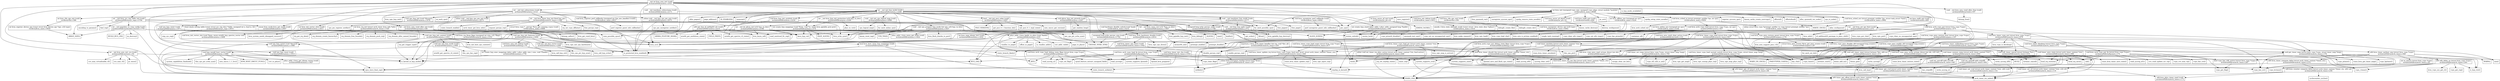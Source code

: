 // subgraph node: kvm_arm_init
// subgraph edge: kvm_arm_init->bool
// subgraph node: bool
// subgraph edge: kvm_arm_init->cpus_have_final_cap
// subgraph node: cpus_have_final_cap
// subgraph edge: kvm_arm_init->is_protected_kvm_enabled
// subgraph node: is_protected_kvm_enabled
// subgraph edge: kvm_arm_init->is_kernel_in_hyp_mode
// subgraph node: is_kernel_in_hyp_mode
// subgraph edge: kvm_arm_init->is_hyp_mode_available
// subgraph node: is_hyp_mode_available
// subgraph edge: kvm_arm_init->kvm_err
// subgraph node: kvm_err
// subgraph edge: kvm_arm_init->kvm_info
// subgraph node: kvm_info
// subgraph edge: kvm_arm_init->kvm_get_mode
// subgraph node: kvm_get_mode
// subgraph edge: kvm_arm_init->kvm_sys_reg_table_init
// subgraph node: kvm_sys_reg_table_init
// subgraph edge: kvm_sys_reg_table_init->bool
// subgraph edge: kvm_sys_reg_table_init->kvm_get_mode
// subgraph edge: kvm_sys_reg_table_init->check_sysreg_table
// subgraph node: check_sysreg_table
// subgraph edge: check_sysreg_table->kvm_err
// subgraph edge: check_sysreg_table->cmp_sys_reg
// subgraph node: cmp_sys_reg
// subgraph edge: kvm_sys_reg_table_init->ARRAY_SIZE
// subgraph node: ARRAY_SIZE
// subgraph edge: kvm_sys_reg_table_init->encoding_to_params
// subgraph node: encoding_to_params
// subgraph edge: kvm_sys_reg_table_init->find_reg
// subgraph node: find_reg
// subgraph edge: kvm_sys_reg_table_init->populate_nv_trap_config
// subgraph node: populate_nv_trap_config
// subgraph edge: populate_nv_trap_config->cpus_have_final_cap
// subgraph edge: populate_nv_trap_config->BIT
// subgraph node: BIT
// subgraph edge: populate_nv_trap_config->kvm_info
// subgraph edge: populate_nv_trap_config->ARRAY_SIZE
// subgraph edge: populate_nv_trap_config->BUILD_BUG_ON
// subgraph node: BUILD_BUG_ON
// subgraph edge: populate_nv_trap_config->xa_destroy
// subgraph node: xa_destroy
// subgraph edge: kvm_arm_init->kvm_set_ipa_limit
// subgraph node: kvm_set_ipa_limit
// subgraph edge: kvm_set_ipa_limit->read_sanitised_ftr_reg
// subgraph node: read_sanitised_ftr_reg
// subgraph edge: kvm_set_ipa_limit->kvm_debug
// subgraph node: kvm_debug
// subgraph edge: kvm_set_ipa_limit->min
// subgraph node: min
// subgraph edge: kvm_set_ipa_limit->kvm_err
// subgraph edge: kvm_set_ipa_limit->cpuid_feature_extract_unsigned_field
// subgraph node: cpuid_feature_extract_unsigned_field
// subgraph edge: kvm_set_ipa_limit->kvm_info
// subgraph edge: kvm_set_ipa_limit->id_aa64mmfr0_parange_to_phys_shift
// subgraph node: id_aa64mmfr0_parange_to_phys_shift
// subgraph edge: kvm_arm_init->kvm_arm_init_sve
// subgraph node: kvm_arm_init_sve
// subgraph edge: kvm_arm_init_sve->WARN_ON
// subgraph node: WARN_ON
// subgraph edge: kvm_arm_init_sve->system_supports_sve
// subgraph node: system_supports_sve
// subgraph edge: kvm_arm_init_sve->sve_max_virtualisable_vl
// subgraph node: sve_max_virtualisable_vl
// subgraph edge: kvm_arm_init_sve->sve_max_vl
// subgraph node: sve_max_vl
// subgraph edge: kvm_arm_init_sve->pr_warn
// subgraph node: pr_warn
// subgraph edge: kvm_arm_init->kvm_arm_vmid_alloc_init
// subgraph node: kvm_arm_vmid_alloc_init
// subgraph edge: kvm_arm_vmid_alloc_init->WARN_ON
// subgraph edge: kvm_arm_vmid_alloc_init->atomic64_set
// subgraph node: atomic64_set
// subgraph edge: kvm_arm_vmid_alloc_init->kvm_get_vmid_bits
// subgraph node: kvm_get_vmid_bits
// subgraph edge: kvm_arm_vmid_alloc_init->num_possible_cpus
// subgraph node: num_possible_cpus
// subgraph edge: kvm_arm_vmid_alloc_init->bitmap_zalloc
// subgraph node: bitmap_zalloc
// subgraph edge: kvm_arm_init->init_hyp_mode
// subgraph node: init_hyp_mode
// subgraph edge: init_hyp_mode->cpus_have_final_cap
// subgraph edge: init_hyp_mode->memcpy
// subgraph node: memcpy
// subgraph edge: init_hyp_mode->is_protected_kvm_enabled
// subgraph edge: init_hyp_mode->kvm_err
// subgraph edge: init_hyp_mode->teardown_hyp_mode
// subgraph node: teardown_hyp_mode
// subgraph edge: teardown_hyp_mode->for_each_possible_cpu
// subgraph node: for_each_possible_cpu
// subgraph edge: teardown_hyp_mode->per_cpu
// subgraph node: per_cpu
// subgraph edge: teardown_hyp_mode->nvhe_percpu_order
// subgraph node: nvhe_percpu_order
// subgraph edge: nvhe_percpu_order->nvhe_percpu_size
// subgraph node: nvhe_percpu_size
// subgraph edge: nvhe_percpu_size->CHOOSE_NVHE_SYM
// subgraph node: CHOOSE_NVHE_SYM
// subgraph edge: nvhe_percpu_order->get_order
// subgraph node: get_order
// subgraph edge: teardown_hyp_mode->kvm_nvhe_sym
// subgraph node: kvm_nvhe_sym
// subgraph edge: teardown_hyp_mode->free_hyp_pgds
// subgraph node: free_hyp_pgds
// subgraph edge: free_hyp_pgds->kfree
// subgraph node: kfree
// subgraph edge: free_hyp_pgds->mutex_lock
// subgraph node: mutex_lock
// subgraph edge: free_hyp_pgds->mutex_unlock
// subgraph node: mutex_unlock
// subgraph edge: free_hyp_pgds->kvm_pgtable_hyp_destroy
// subgraph node: kvm_pgtable_hyp_destroy
// subgraph edge: teardown_hyp_mode->free_page
// subgraph node: free_page
// subgraph edge: teardown_hyp_mode->free_pages
// subgraph node: free_pages
// subgraph edge: init_hyp_mode->kvm_mmu_init
// subgraph node: kvm_mmu_init
// subgraph edge: kvm_mmu_init->BUG_ON
// subgraph node: BUG_ON
// subgraph edge: kvm_mmu_init->kvm_debug
// subgraph edge: kvm_mmu_init->kfree
// subgraph edge: kvm_mmu_init->kvm_err
// subgraph edge: kvm_mmu_init->ALIGN_DOWN
// subgraph node: ALIGN_DOWN
// subgraph edge: kvm_mmu_init->ALIGN
// subgraph node: ALIGN
// subgraph edge: kvm_mmu_init->max
// subgraph node: max
// subgraph edge: kvm_mmu_init->kern_hyp_va
// subgraph node: kern_hyp_va
// subgraph edge: kvm_mmu_init->kzalloc
// subgraph node: kzalloc
// subgraph edge: kvm_mmu_init->kvm_pgtable_hyp_init
// subgraph node: kvm_pgtable_hyp_init
// subgraph edge: kvm_mmu_init->kvm_map_idmap_text
// subgraph node: kvm_map_idmap_text
// subgraph edge: kvm_map_idmap_text->kvm_err
// subgraph edge: kvm_mmu_init->kvm_pgtable_hyp_destroy
// subgraph edge: init_hyp_mode->for_each_possible_cpu
// subgraph edge: init_hyp_mode->per_cpu
// subgraph edge: init_hyp_mode->alloc_pages
// subgraph node: alloc_pages
// subgraph edge: init_hyp_mode->nvhe_percpu_order
// subgraph edge: init_hyp_mode->page_address
// subgraph node: page_address
// subgraph edge: init_hyp_mode->CHOOSE_NVHE_SYM
// subgraph edge: init_hyp_mode->nvhe_percpu_size
// subgraph edge: init_hyp_mode->kvm_nvhe_sym
// subgraph edge: init_hyp_mode->create_hyp_mappings
// subgraph node: create_hyp_mappings
// subgraph edge: create_hyp_mappings->is_kernel_in_hyp_mode
// subgraph edge: create_hyp_mappings->kern_hyp_va
// subgraph edge: create_hyp_mappings->kvm_host_owns_hyp_mappings
// subgraph node: kvm_host_owns_hyp_mappings
// subgraph edge: kvm_host_owns_hyp_mappings->WARN_ON
// subgraph edge: kvm_host_owns_hyp_mappings->is_protected_kvm_enabled
// subgraph edge: kvm_host_owns_hyp_mappings->is_kernel_in_hyp_mode
// subgraph edge: kvm_host_owns_hyp_mappings->static_branch_likely
// subgraph node: static_branch_likely
// subgraph edge: create_hyp_mappings->PAGE_ALIGN
// subgraph node: PAGE_ALIGN
// subgraph edge: create_hyp_mappings->kvm_kaddr_to_phys
// subgraph node: kvm_kaddr_to_phys
// subgraph edge: kvm_kaddr_to_phys->BUG_ON
// subgraph edge: kvm_kaddr_to_phys->is_vmalloc_addr
// subgraph node: is_vmalloc_addr
// subgraph edge: kvm_kaddr_to_phys->virt_addr_valid
// subgraph node: virt_addr_valid
// subgraph edge: kvm_kaddr_to_phys->page_to_phys
// subgraph node: page_to_phys
// subgraph edge: kvm_kaddr_to_phys->vmalloc_to_page
// subgraph node: vmalloc_to_page
// subgraph edge: kvm_kaddr_to_phys->offset_in_page
// subgraph node: offset_in_page
// subgraph edge: init_hyp_mode->kvm_ksym_ref
// subgraph node: kvm_ksym_ref
// subgraph edge: init_hyp_mode->per_cpu_ptr_nvhe_sym
// subgraph node: per_cpu_ptr_nvhe_sym
// subgraph edge: init_hyp_mode->create_hyp_stack
// subgraph node: create_hyp_stack
// subgraph edge: create_hyp_stack->mutex_lock
// subgraph edge: create_hyp_stack->mutex_unlock
// subgraph edge: create_hyp_stack->kvm_err
// subgraph edge: create_hyp_stack->ALIGN_DOWN
// subgraph edge: init_hyp_mode->cpu_prepare_hyp_mode
// subgraph node: cpu_prepare_hyp_mode
// subgraph edge: cpu_prepare_hyp_mode->cpus_have_final_cap
// subgraph edge: cpu_prepare_hyp_mode->read_sysreg
// subgraph node: read_sysreg
// subgraph edge: cpu_prepare_hyp_mode->is_protected_kvm_enabled
// subgraph edge: cpu_prepare_hyp_mode->CHOOSE_NVHE_SYM
// subgraph edge: cpu_prepare_hyp_mode->kvm_ksym_ref
// subgraph edge: cpu_prepare_hyp_mode->per_cpu_ptr_nvhe_sym
// subgraph edge: cpu_prepare_hyp_mode->kasan_reset_tag
// subgraph node: kasan_reset_tag
// subgraph edge: cpu_prepare_hyp_mode->TCR_T0SZ
// subgraph node: TCR_T0SZ
// subgraph edge: cpu_prepare_hyp_mode->kvm_mmu_get_httbr
// subgraph node: kvm_mmu_get_httbr
// subgraph edge: cpu_prepare_hyp_mode->kvm_flush_dcache_to_poc
// subgraph node: kvm_flush_dcache_to_poc
// subgraph edge: init_hyp_mode->kvm_hyp_init_symbols
// subgraph node: kvm_hyp_init_symbols
// subgraph edge: kvm_hyp_init_symbols->read_sanitised_ftr_reg
// subgraph edge: kvm_hyp_init_symbols->kvm_nvhe_sym
// subgraph edge: kvm_hyp_init_symbols->get_hyp_id_aa64pfr0_el1
// subgraph node: get_hyp_id_aa64pfr0_el1
// subgraph edge: get_hyp_id_aa64pfr0_el1->read_sanitised_ftr_reg
// subgraph edge: get_hyp_id_aa64pfr0_el1->FIELD_PREP
// subgraph node: FIELD_PREP
// subgraph edge: get_hyp_id_aa64pfr0_el1->arm64_get_spectre_v2_state
// subgraph node: arm64_get_spectre_v2_state
// subgraph edge: get_hyp_id_aa64pfr0_el1->ARM64_FEATURE_MASK
// subgraph node: ARM64_FEATURE_MASK
// subgraph edge: get_hyp_id_aa64pfr0_el1->arm64_get_meltdown_state
// subgraph node: arm64_get_meltdown_state
// subgraph edge: init_hyp_mode->IS_ENABLED
// subgraph node: IS_ENABLED
// subgraph edge: init_hyp_mode->pkvm_hyp_init_ptrauth
// subgraph node: pkvm_hyp_init_ptrauth
// subgraph edge: pkvm_hyp_init_ptrauth->get_random_long
// subgraph node: get_random_long
// subgraph edge: pkvm_hyp_init_ptrauth->for_each_possible_cpu
// subgraph edge: pkvm_hyp_init_ptrauth->per_cpu_ptr_nvhe_sym
// subgraph edge: init_hyp_mode->init_cpu_logical_map
// subgraph node: init_cpu_logical_map
// subgraph edge: init_cpu_logical_map->for_each_online_cpu
// subgraph node: for_each_online_cpu
// subgraph edge: init_cpu_logical_map->cpu_logical_map
// subgraph node: cpu_logical_map
// subgraph edge: init_hyp_mode->init_psci_relay
// subgraph node: init_psci_relay
// subgraph edge: init_psci_relay->kvm_err
// subgraph edge: init_psci_relay->arm_smccc_get_version
// subgraph node: arm_smccc_get_version
// subgraph edge: init_psci_relay->PSCI_VERSION
// subgraph node: PSCI_VERSION
// subgraph edge: init_psci_relay->get_psci_0_1_function_ids
// subgraph node: get_psci_0_1_function_ids
// subgraph edge: init_psci_relay->init_psci_0_1_impl_state
// subgraph node: init_psci_0_1_impl_state
// subgraph edge: init_hyp_mode->kvm_hyp_init_protection
// subgraph node: kvm_hyp_init_protection
// subgraph edge: kvm_hyp_init_protection->create_hyp_mappings
// subgraph edge: kvm_hyp_init_protection->phys_to_virt
// subgraph node: phys_to_virt
// subgraph edge: kvm_hyp_init_protection->do_pkvm_init
// subgraph node: do_pkvm_init
// subgraph edge: do_pkvm_init->preempt_disable
// subgraph node: preempt_disable
// subgraph edge: do_pkvm_init->preempt_enable
// subgraph node: preempt_enable
// subgraph edge: do_pkvm_init->cpu_hyp_init_context
// subgraph node: cpu_hyp_init_context
// subgraph edge: cpu_hyp_init_context->is_kernel_in_hyp_mode
// subgraph edge: cpu_hyp_init_context->kvm_init_host_cpu_context
// subgraph node: kvm_init_host_cpu_context
// subgraph edge: cpu_hyp_init_context->this_cpu_ptr_hyp_sym
// subgraph node: this_cpu_ptr_hyp_sym
// subgraph edge: cpu_hyp_init_context->cpu_init_hyp_mode
// subgraph node: cpu_init_hyp_mode
// subgraph edge: cpu_init_hyp_mode->arm64_get_spectre_v4_state
// subgraph node: arm64_get_spectre_v4_state
// subgraph edge: cpu_init_hyp_mode->hyp_install_host_vector
// subgraph node: hyp_install_host_vector
// subgraph edge: hyp_install_host_vector->WARN_ON
// subgraph edge: hyp_install_host_vector->BUG_ON
// subgraph edge: hyp_install_host_vector->kvm_get_idmap_vector
// subgraph node: kvm_get_idmap_vector
// subgraph edge: hyp_install_host_vector->system_capabilities_finalized
// subgraph node: system_capabilities_finalized
// subgraph edge: hyp_install_host_vector->this_cpu_ptr_nvhe_sym
// subgraph node: this_cpu_ptr_nvhe_sym
// subgraph edge: hyp_install_host_vector->arm_smccc_1_1_hvc
// subgraph node: arm_smccc_1_1_hvc
// subgraph edge: hyp_install_host_vector->KVM_HOST_SMCCC_FUNC
// subgraph node: KVM_HOST_SMCCC_FUNC
// subgraph edge: hyp_install_host_vector->virt_to_phys
// subgraph node: virt_to_phys
// subgraph edge: cpu_init_hyp_mode->this_cpu_has_cap
// subgraph node: this_cpu_has_cap
// subgraph edge: cpu_init_hyp_mode->kvm_call_hyp_nvhe
// subgraph node: kvm_call_hyp_nvhe
// subgraph edge: do_pkvm_init->cpu_hyp_init_features
// subgraph node: cpu_hyp_init_features
// subgraph edge: cpu_hyp_init_features->is_kernel_in_hyp_mode
// subgraph edge: cpu_hyp_init_features->cpu_set_hyp_vector
// subgraph node: cpu_set_hyp_vector
// subgraph edge: cpu_set_hyp_vector->this_cpu_ptr
// subgraph node: this_cpu_ptr
// subgraph edge: cpu_set_hyp_vector->is_protected_kvm_enabled
// subgraph edge: cpu_set_hyp_vector->this_cpu_ptr_hyp_sym
// subgraph edge: cpu_set_hyp_vector->kvm_call_hyp_nvhe
// subgraph edge: cpu_hyp_init_features->kvm_arm_init_debug
// subgraph node: kvm_arm_init_debug
// subgraph edge: kvm_arm_init_debug->kvm_call_hyp_ret
// subgraph node: kvm_call_hyp_ret
// subgraph edge: cpu_hyp_init_features->kvm_timer_init_vhe
// subgraph node: kvm_timer_init_vhe
// subgraph edge: kvm_timer_init_vhe->cpus_have_final_cap
// subgraph edge: kvm_timer_init_vhe->sysreg_clear_set
// subgraph node: sysreg_clear_set
// subgraph edge: cpu_hyp_init_features->kvm_vgic_init_cpu_hardware
// subgraph node: kvm_vgic_init_cpu_hardware
// subgraph edge: do_pkvm_init->kvm_call_hyp_nvhe
// subgraph edge: do_pkvm_init->num_possible_cpus
// subgraph edge: do_pkvm_init->kvm_nvhe_sym
// subgraph edge: do_pkvm_init->kvm_ksym_ref
// subgraph edge: do_pkvm_init->kern_hyp_va
// subgraph edge: kvm_hyp_init_protection->free_hyp_pgds
// subgraph edge: kvm_arm_init->kvm_init_vector_slots
// subgraph node: kvm_init_vector_slots
// subgraph edge: kvm_init_vector_slots->is_protected_kvm_enabled
// subgraph edge: kvm_init_vector_slots->kvm_ksym_ref
// subgraph edge: kvm_init_vector_slots->kern_hyp_va
// subgraph edge: kvm_init_vector_slots->kvm_init_vector_slot
// subgraph node: kvm_init_vector_slot
// subgraph edge: kvm_init_vector_slots->kvm_system_needs_idmapped_vectors
// subgraph node: kvm_system_needs_idmapped_vectors
// subgraph edge: kvm_init_vector_slots->create_hyp_exec_mappings
// subgraph node: create_hyp_exec_mappings
// subgraph edge: create_hyp_exec_mappings->BUG_ON
// subgraph edge: create_hyp_exec_mappings->is_kernel_in_hyp_mode
// subgraph edge: kvm_arm_init->init_subsystems
// subgraph node: init_subsystems
// subgraph edge: init_subsystems->is_protected_kvm_enabled
// subgraph edge: init_subsystems->on_each_cpu
// subgraph node: on_each_cpu
// subgraph edge: init_subsystems->cpu_hyp_init
// subgraph node: cpu_hyp_init
// subgraph edge: cpu_hyp_init->cpu_hyp_reinit
// subgraph node: cpu_hyp_reinit
// subgraph edge: cpu_hyp_reinit->cpu_hyp_reset
// subgraph node: cpu_hyp_reset
// subgraph edge: cpu_hyp_reset->is_kernel_in_hyp_mode
// subgraph edge: cpu_hyp_reinit->cpu_hyp_init_context
// subgraph edge: cpu_hyp_reinit->cpu_hyp_init_features
// subgraph edge: init_subsystems->hyp_cpu_pm_init
// subgraph node: hyp_cpu_pm_init
// subgraph edge: hyp_cpu_pm_init->is_protected_kvm_enabled
// subgraph edge: hyp_cpu_pm_init->cpu_pm_register_notifier
// subgraph node: cpu_pm_register_notifier
// subgraph edge: init_subsystems->kvm_vgic_hyp_init
// subgraph node: kvm_vgic_hyp_init
// subgraph edge: init_subsystems->kvm_timer_hyp_init
// subgraph node: kvm_timer_hyp_init
// subgraph edge: kvm_timer_hyp_init->has_vhe
// subgraph node: has_vhe
// subgraph edge: kvm_timer_hyp_init->kvm_debug
// subgraph edge: kvm_timer_hyp_init->static_branch_enable
// subgraph node: static_branch_enable
// subgraph edge: kvm_timer_hyp_init->kvm_err
// subgraph edge: kvm_timer_hyp_init->arch_timer_get_kvm_info
// subgraph node: arch_timer_get_kvm_info
// subgraph edge: kvm_timer_hyp_init->kvm_irq_init
// subgraph node: kvm_irq_init
// subgraph edge: kvm_irq_init->WARN_ON
// subgraph edge: kvm_irq_init->kvm_err
// subgraph edge: kvm_irq_init->kvm_irq_fixup_flags
// subgraph node: kvm_irq_fixup_flags
// subgraph edge: kvm_irq_fixup_flags->kvm_err
// subgraph edge: kvm_irq_fixup_flags->irq_get_trigger_type
// subgraph node: irq_get_trigger_type
// subgraph edge: kvm_irq_init->irq_domain_alloc_named_fwnode
// subgraph node: irq_domain_alloc_named_fwnode
// subgraph edge: kvm_irq_init->irq_get_irq_data
// subgraph node: irq_get_irq_data
// subgraph edge: kvm_irq_init->irq_domain_create_hierarchy
// subgraph node: irq_domain_create_hierarchy
// subgraph edge: kvm_irq_init->irq_domain_free_fwnode
// subgraph node: irq_domain_free_fwnode
// subgraph edge: kvm_irq_init->irq_domain_push_irq
// subgraph node: irq_domain_push_irq
// subgraph edge: kvm_timer_hyp_init->request_percpu_irq
// subgraph node: request_percpu_irq
// subgraph edge: kvm_timer_hyp_init->kvm_arch_timer_handler
// subgraph node: kvm_arch_timer_handler
// subgraph edge: kvm_arch_timer_handler->get_timer_map
// subgraph node: get_timer_map
// subgraph edge: get_timer_map->vcpu_has_nv
// subgraph node: vcpu_has_nv
// subgraph edge: get_timer_map->is_hyp_ctxt
// subgraph node: is_hyp_ctxt
// subgraph edge: get_timer_map->vcpu_hvtimer
// subgraph node: vcpu_hvtimer
// subgraph edge: get_timer_map->vcpu_hptimer
// subgraph node: vcpu_hptimer
// subgraph edge: get_timer_map->vcpu_vtimer
// subgraph node: vcpu_vtimer
// subgraph edge: get_timer_map->vcpu_ptimer
// subgraph node: vcpu_ptimer
// subgraph edge: get_timer_map->has_vhe
// subgraph edge: get_timer_map->trace_kvm_get_timer_map
// subgraph node: trace_kvm_get_timer_map
// subgraph edge: kvm_arch_timer_handler->kvm_timer_should_fire
// subgraph node: kvm_timer_should_fire
// subgraph edge: kvm_timer_should_fire->kvm_phys_timer_read
// subgraph node: kvm_phys_timer_read
// subgraph edge: kvm_timer_should_fire->timer_get_offset
// subgraph node: timer_get_offset
// subgraph edge: kvm_timer_should_fire->arch_timer_ctx_index
// subgraph node: arch_timer_ctx_index
// subgraph edge: kvm_timer_should_fire->kvm_timer_irq_can_fire
// subgraph node: kvm_timer_irq_can_fire
// subgraph edge: kvm_timer_irq_can_fire->WARN_ON
// subgraph edge: kvm_timer_irq_can_fire->timer_get_ctl
// subgraph node: timer_get_ctl
// subgraph edge: timer_get_ctl->arch_timer_ctx_index
// subgraph edge: timer_get_ctl->WARN_ON
// subgraph edge: kvm_timer_should_fire->read_sysreg_el0
// subgraph node: read_sysreg_el0
// subgraph edge: kvm_timer_should_fire->timer_get_cval
// subgraph node: timer_get_cval
// subgraph edge: timer_get_cval->arch_timer_ctx_index
// subgraph edge: timer_get_cval->WARN_ON
// subgraph edge: kvm_arch_timer_handler->kvm_timer_update_irq
// subgraph node: kvm_timer_update_irq
// subgraph edge: kvm_timer_update_irq->WARN_ON
// subgraph edge: kvm_timer_update_irq->trace_kvm_timer_update_irq
// subgraph node: trace_kvm_timer_update_irq
// subgraph edge: kvm_timer_update_irq->timer_irq
// subgraph node: timer_irq
// subgraph edge: kvm_timer_update_irq->userspace_irqchip
// subgraph node: userspace_irqchip
// subgraph edge: userspace_irqchip->static_branch_unlikely
// subgraph node: static_branch_unlikely
// subgraph edge: userspace_irqchip->unlikely
// subgraph node: unlikely
// subgraph edge: userspace_irqchip->irqchip_in_kernel
// subgraph node: irqchip_in_kernel
// subgraph edge: kvm_timer_update_irq->kvm_vgic_inject_irq
// subgraph node: kvm_vgic_inject_irq
// subgraph edge: kvm_arch_timer_handler->userspace_irqchip
// subgraph edge: kvm_arch_timer_handler->static_branch_unlikely
// subgraph edge: kvm_arch_timer_handler->disable_percpu_irq
// subgraph node: disable_percpu_irq
// subgraph edge: kvm_timer_hyp_init->kvm_get_running_vcpus
// subgraph node: kvm_get_running_vcpus
// subgraph edge: kvm_timer_hyp_init->irq_set_vcpu_affinity
// subgraph node: irq_set_vcpu_affinity
// subgraph edge: kvm_timer_hyp_init->free_percpu_irq
// subgraph node: free_percpu_irq
// subgraph edge: init_subsystems->kvm_register_perf_callbacks
// subgraph node: kvm_register_perf_callbacks
// subgraph edge: kvm_register_perf_callbacks->perf_register_guest_info_callbacks
// subgraph node: perf_register_guest_info_callbacks
// subgraph edge: init_subsystems->hyp_cpu_pm_exit
// subgraph node: hyp_cpu_pm_exit
// subgraph edge: hyp_cpu_pm_exit->is_protected_kvm_enabled
// subgraph edge: hyp_cpu_pm_exit->cpu_pm_unregister_notifier
// subgraph node: cpu_pm_unregister_notifier
// subgraph edge: init_subsystems->cpu_hyp_uninit
// subgraph node: cpu_hyp_uninit
// subgraph edge: cpu_hyp_uninit->cpu_hyp_reset
// subgraph edge: kvm_arm_init->kvm_init
// subgraph node: kvm_init
// subgraph edge: kvm_init->pr_err
// subgraph node: pr_err
// subgraph edge: kvm_init->WARN_ON_ONCE
// subgraph node: WARN_ON_ONCE
// subgraph edge: kvm_init->for_each_possible_cpu
// subgraph edge: kvm_init->per_cpu
// subgraph edge: kvm_init->cpuhp_setup_state_nocalls
// subgraph node: cpuhp_setup_state_nocalls
// subgraph edge: kvm_init->kvm_online_cpu
// subgraph node: kvm_online_cpu
// subgraph edge: kvm_online_cpu->mutex_lock
// subgraph edge: kvm_online_cpu->mutex_unlock
// subgraph edge: kvm_init->kvm_offline_cpu
// subgraph node: kvm_offline_cpu
// subgraph edge: kvm_offline_cpu->mutex_lock
// subgraph edge: kvm_offline_cpu->mutex_unlock
// subgraph edge: kvm_offline_cpu->hardware_disable_nolock
// subgraph node: hardware_disable_nolock
// subgraph edge: hardware_disable_nolock->kvm_arch_hardware_disable
// subgraph node: kvm_arch_hardware_disable
// subgraph edge: kvm_arch_hardware_disable->is_protected_kvm_enabled
// subgraph edge: kvm_arch_hardware_disable->cpu_hyp_uninit
// subgraph edge: kvm_arch_hardware_disable->kvm_timer_cpu_down
// subgraph node: kvm_timer_cpu_down
// subgraph edge: kvm_timer_cpu_down->disable_percpu_irq
// subgraph edge: kvm_arch_hardware_disable->kvm_vgic_cpu_down
// subgraph node: kvm_vgic_cpu_down
// subgraph edge: kvm_init->register_syscore_ops
// subgraph node: register_syscore_ops
// subgraph edge: kvm_init->kmem_cache_create_usercopy
// subgraph node: kmem_cache_create_usercopy
// subgraph edge: kvm_init->offsetof
// subgraph node: offsetof
// subgraph edge: kvm_init->offsetofend
// subgraph node: offsetofend
// subgraph edge: kvm_init->alloc_cpumask_var_node
// subgraph node: alloc_cpumask_var_node
// subgraph edge: kvm_init->cpu_to_node
// subgraph node: cpu_to_node
// subgraph edge: kvm_init->kvm_irqfd_init
// subgraph node: kvm_irqfd_init
// subgraph edge: kvm_irqfd_init->alloc_workqueue
// subgraph node: alloc_workqueue
// subgraph edge: kvm_init->kvm_async_pf_init
// subgraph node: kvm_async_pf_init
// subgraph edge: kvm_async_pf_init->KMEM_CACHE
// subgraph node: KMEM_CACHE
// subgraph edge: kvm_init->kvm_sched_in
// subgraph node: kvm_sched_in
// subgraph edge: kvm_sched_in->WRITE_ONCE
// subgraph node: WRITE_ONCE
// subgraph edge: kvm_sched_in->kvm_arch_vcpu_load
// subgraph node: kvm_arch_vcpu_load
// subgraph edge: kvm_arch_vcpu_load->has_vhe
// subgraph edge: kvm_arch_vcpu_load->kvm_call_hyp
// subgraph node: kvm_call_hyp
// subgraph edge: kvm_arch_vcpu_load->kvm_vcpu_pmu_restore_guest
// subgraph node: kvm_vcpu_pmu_restore_guest
// subgraph edge: kvm_vcpu_pmu_restore_guest->preempt_disable
// subgraph edge: kvm_vcpu_pmu_restore_guest->preempt_enable
// subgraph edge: kvm_vcpu_pmu_restore_guest->has_vhe
// subgraph edge: kvm_vcpu_pmu_restore_guest->kvm_arm_support_pmu_v3
// subgraph node: kvm_arm_support_pmu_v3
// subgraph edge: kvm_vcpu_pmu_restore_guest->kvm_get_pmu_events
// subgraph node: kvm_get_pmu_events
// subgraph edge: kvm_get_pmu_events->this_cpu_ptr
// subgraph edge: kvm_vcpu_pmu_restore_guest->kvm_vcpu_pmu_enable_el0
// subgraph node: kvm_vcpu_pmu_enable_el0
// subgraph edge: kvm_vcpu_pmu_enable_el0->for_each_set_bit
// subgraph node: for_each_set_bit
// subgraph edge: kvm_vcpu_pmu_enable_el0->kvm_vcpu_pmu_read_evtype_direct
// subgraph node: kvm_vcpu_pmu_read_evtype_direct
// subgraph edge: kvm_vcpu_pmu_read_evtype_direct->WARN_ON
// subgraph edge: kvm_vcpu_pmu_read_evtype_direct->read_sysreg
// subgraph edge: kvm_vcpu_pmu_read_evtype_direct->PMEVTYPER_CASES
// subgraph node: PMEVTYPER_CASES
// subgraph edge: kvm_vcpu_pmu_enable_el0->kvm_vcpu_pmu_write_evtype_direct
// subgraph node: kvm_vcpu_pmu_write_evtype_direct
// subgraph edge: kvm_vcpu_pmu_write_evtype_direct->WARN_ON
// subgraph edge: kvm_vcpu_pmu_write_evtype_direct->PMEVTYPER_CASES
// subgraph edge: kvm_vcpu_pmu_write_evtype_direct->write_sysreg
// subgraph node: write_sysreg
// subgraph edge: kvm_vcpu_pmu_restore_guest->kvm_vcpu_pmu_disable_el0
// subgraph node: kvm_vcpu_pmu_disable_el0
// subgraph edge: kvm_vcpu_pmu_disable_el0->for_each_set_bit
// subgraph edge: kvm_vcpu_pmu_disable_el0->kvm_vcpu_pmu_read_evtype_direct
// subgraph edge: kvm_vcpu_pmu_disable_el0->kvm_vcpu_pmu_write_evtype_direct
// subgraph edge: kvm_arch_vcpu_load->kvm_make_request
// subgraph node: kvm_make_request
// subgraph edge: kvm_arch_vcpu_load->this_cpu_ptr
// subgraph edge: kvm_arch_vcpu_load->kvm_vgic_load
// subgraph node: kvm_vgic_load
// subgraph edge: kvm_arch_vcpu_load->kvm_timer_vcpu_load
// subgraph node: kvm_timer_vcpu_load
// subgraph edge: kvm_timer_vcpu_load->vcpu_has_nv
// subgraph edge: kvm_timer_vcpu_load->get_timer_map
// subgraph edge: kvm_timer_vcpu_load->timer_emulate
// subgraph node: timer_emulate
// subgraph edge: timer_emulate->bool
// subgraph edge: timer_emulate->kvm_timer_should_fire
// subgraph edge: timer_emulate->trace_kvm_timer_emulate
// subgraph node: trace_kvm_timer_emulate
// subgraph edge: timer_emulate->kvm_timer_update_irq
// subgraph edge: timer_emulate->kvm_timer_irq_can_fire
// subgraph edge: timer_emulate->soft_timer_start
// subgraph node: soft_timer_start
// subgraph edge: soft_timer_start->hrtimer_start
// subgraph node: hrtimer_start
// subgraph edge: soft_timer_start->ktime_add_ns
// subgraph node: ktime_add_ns
// subgraph edge: soft_timer_start->ktime_get
// subgraph node: ktime_get
// subgraph edge: timer_emulate->kvm_timer_compute_delta
// subgraph node: kvm_timer_compute_delta
// subgraph edge: kvm_timer_compute_delta->timer_get_cval
// subgraph edge: kvm_timer_compute_delta->kvm_counter_compute_delta
// subgraph node: kvm_counter_compute_delta
// subgraph edge: kvm_counter_compute_delta->kvm_phys_timer_read
// subgraph edge: kvm_counter_compute_delta->timer_get_offset
// subgraph edge: kvm_counter_compute_delta->cyclecounter_cyc2ns
// subgraph node: cyclecounter_cyc2ns
// subgraph edge: kvm_timer_vcpu_load->timer_restore_state
// subgraph node: timer_restore_state
// subgraph edge: timer_restore_state->BUG
// subgraph node: BUG
// subgraph edge: timer_restore_state->timer_get_offset
// subgraph edge: timer_restore_state->arch_timer_ctx_index
// subgraph edge: timer_restore_state->timer_get_cval
// subgraph edge: timer_restore_state->timer_get_ctl
// subgraph edge: timer_restore_state->vcpu_timer
// subgraph node: vcpu_timer
// subgraph edge: timer_restore_state->local_irq_save
// subgraph node: local_irq_save
// subgraph edge: timer_restore_state->write_sysreg_el0
// subgraph node: write_sysreg_el0
// subgraph edge: timer_restore_state->isb
// subgraph node: isb
// subgraph edge: timer_restore_state->set_cntvoff
// subgraph node: set_cntvoff
// subgraph edge: set_cntvoff->kvm_call_hyp
// subgraph edge: timer_restore_state->set_cntpoff
// subgraph node: set_cntpoff
// subgraph edge: set_cntpoff->has_cntpoff
// subgraph node: has_cntpoff
// subgraph edge: set_cntpoff->write_sysreg_s
// subgraph node: write_sysreg_s
// subgraph edge: timer_restore_state->local_irq_restore
// subgraph node: local_irq_restore
// subgraph edge: timer_restore_state->trace_kvm_timer_restore_state
// subgraph node: trace_kvm_timer_restore_state
// subgraph edge: kvm_timer_vcpu_load->unlikely
// subgraph edge: kvm_timer_vcpu_load->vcpu_timer
// subgraph edge: kvm_timer_vcpu_load->static_branch_likely
// subgraph edge: kvm_timer_vcpu_load->kvm_timer_vcpu_load_nested_switch
// subgraph node: kvm_timer_vcpu_load_nested_switch
// subgraph edge: kvm_timer_vcpu_load_nested_switch->vcpu_hvtimer
// subgraph edge: kvm_timer_vcpu_load_nested_switch->timer_irq
// subgraph edge: kvm_timer_vcpu_load_nested_switch->irqchip_in_kernel
// subgraph edge: kvm_timer_vcpu_load_nested_switch->vcpu_el2_e2h_is_set
// subgraph node: vcpu_el2_e2h_is_set
// subgraph edge: kvm_timer_vcpu_load_nested_switch->WARN_ON_ONCE
// subgraph edge: kvm_timer_vcpu_load_nested_switch->kvm_vgic_get_map
// subgraph node: kvm_vgic_get_map
// subgraph edge: kvm_timer_vcpu_load_nested_switch->kvm_vgic_unmap_phys_irq
// subgraph node: kvm_vgic_unmap_phys_irq
// subgraph edge: kvm_timer_vcpu_load_nested_switch->kvm_vgic_map_phys_irq
// subgraph node: kvm_vgic_map_phys_irq
// subgraph edge: kvm_timer_vcpu_load->kvm_timer_vcpu_load_gic
// subgraph node: kvm_timer_vcpu_load_gic
// subgraph edge: kvm_timer_vcpu_load_gic->bool
// subgraph edge: kvm_timer_vcpu_load_gic->kvm_timer_should_fire
// subgraph edge: kvm_timer_vcpu_load_gic->kvm_timer_update_irq
// subgraph edge: kvm_timer_vcpu_load_gic->timer_irq
// subgraph edge: kvm_timer_vcpu_load_gic->irqchip_in_kernel
// subgraph edge: kvm_timer_vcpu_load_gic->kvm_vgic_map_is_active
// subgraph node: kvm_vgic_map_is_active
// subgraph edge: kvm_timer_vcpu_load_gic->set_timer_irq_phys_active
// subgraph node: set_timer_irq_phys_active
// subgraph edge: set_timer_irq_phys_active->WARN_ON
// subgraph edge: set_timer_irq_phys_active->irq_set_irqchip_state
// subgraph node: irq_set_irqchip_state
// subgraph edge: kvm_timer_vcpu_load->kvm_timer_vcpu_load_nogic
// subgraph node: kvm_timer_vcpu_load_nogic
// subgraph edge: kvm_timer_vcpu_load_nogic->vcpu_vtimer
// subgraph edge: kvm_timer_vcpu_load_nogic->kvm_timer_should_fire
// subgraph edge: kvm_timer_vcpu_load_nogic->kvm_timer_update_irq
// subgraph edge: kvm_timer_vcpu_load_nogic->disable_percpu_irq
// subgraph edge: kvm_timer_vcpu_load_nogic->enable_percpu_irq
// subgraph node: enable_percpu_irq
// subgraph edge: kvm_timer_vcpu_load->kvm_timer_unblocking
// subgraph node: kvm_timer_unblocking
// subgraph edge: kvm_timer_unblocking->soft_timer_cancel
// subgraph node: soft_timer_cancel
// subgraph edge: soft_timer_cancel->hrtimer_cancel
// subgraph node: hrtimer_cancel
// subgraph edge: kvm_timer_unblocking->vcpu_timer
// subgraph edge: kvm_timer_vcpu_load->timer_set_traps
// subgraph node: timer_set_traps
// subgraph edge: timer_set_traps->vcpu_has_nv
// subgraph edge: timer_set_traps->is_hyp_ctxt
// subgraph edge: timer_set_traps->has_vhe
// subgraph edge: timer_set_traps->timer_get_offset
// subgraph edge: timer_set_traps->bool
// subgraph edge: timer_set_traps->has_cntpoff
// subgraph edge: timer_set_traps->vcpu_el2_e2h_is_set
// subgraph edge: timer_set_traps->sysreg_clear_set
// subgraph edge: timer_set_traps->assign_clear_set_bit
// subgraph node: assign_clear_set_bit
// subgraph edge: kvm_arch_vcpu_load->kvm_vcpu_load_vhe
// subgraph node: kvm_vcpu_load_vhe
// subgraph edge: kvm_arch_vcpu_load->kvm_arch_vcpu_load_fp
// subgraph node: kvm_arch_vcpu_load_fp
// subgraph edge: kvm_arch_vcpu_load_fp->BUG_ON
// subgraph edge: kvm_arch_vcpu_load_fp->read_sysreg
// subgraph edge: kvm_arch_vcpu_load_fp->vcpu_clear_flag
// subgraph node: vcpu_clear_flag
// subgraph edge: kvm_arch_vcpu_load_fp->system_supports_sme
// subgraph node: system_supports_sme
// subgraph edge: kvm_arch_vcpu_load_fp->fpsimd_save_and_flush_cpu_state
// subgraph node: fpsimd_save_and_flush_cpu_state
// subgraph edge: kvm_arch_vcpu_load_fp->system_supports_fpsimd
// subgraph node: system_supports_fpsimd
// subgraph edge: kvm_arch_vcpu_load_fp->fpsimd_kvm_prepare
// subgraph node: fpsimd_kvm_prepare
// subgraph edge: kvm_arch_vcpu_load_fp->vcpu_set_flag
// subgraph node: vcpu_set_flag
// subgraph edge: kvm_arch_vcpu_load_fp->read_sysreg_s
// subgraph node: read_sysreg_s
// subgraph edge: kvm_arch_vcpu_load->kvm_arm_is_pvtime_enabled
// subgraph node: kvm_arm_is_pvtime_enabled
// subgraph edge: kvm_arch_vcpu_load->single_task_running
// subgraph node: single_task_running
// subgraph edge: kvm_arch_vcpu_load->vcpu_clear_wfx_traps
// subgraph node: vcpu_clear_wfx_traps
// subgraph edge: kvm_arch_vcpu_load->vcpu_set_wfx_traps
// subgraph node: vcpu_set_wfx_traps
// subgraph edge: kvm_arch_vcpu_load->vcpu_has_ptrauth
// subgraph node: vcpu_has_ptrauth
// subgraph edge: kvm_arch_vcpu_load->vcpu_ptrauth_disable
// subgraph node: vcpu_ptrauth_disable
// subgraph edge: kvm_arch_vcpu_load->kvm_arch_vcpu_load_debug_state_flags
// subgraph node: kvm_arch_vcpu_load_debug_state_flags
// subgraph edge: kvm_arch_vcpu_load_debug_state_flags->has_vhe
// subgraph edge: kvm_arch_vcpu_load_debug_state_flags->read_sysreg
// subgraph edge: kvm_arch_vcpu_load_debug_state_flags->BIT
// subgraph edge: kvm_arch_vcpu_load_debug_state_flags->vcpu_set_flag
// subgraph edge: kvm_arch_vcpu_load_debug_state_flags->read_sysreg_s
// subgraph edge: kvm_arch_vcpu_load_debug_state_flags->cpuid_feature_extract_unsigned_field
// subgraph edge: kvm_arch_vcpu_load->cpumask_test_cpu
// subgraph node: cpumask_test_cpu
// subgraph edge: kvm_arch_vcpu_load->vcpu_set_on_unsupported_cpu
// subgraph node: vcpu_set_on_unsupported_cpu
// subgraph edge: kvm_sched_in->preempt_notifier_to_vcpu
// subgraph node: preempt_notifier_to_vcpu
// subgraph edge: preempt_notifier_to_vcpu->container_of
// subgraph node: container_of
// subgraph edge: kvm_sched_in->kvm_arch_sched_in
// subgraph node: kvm_arch_sched_in
// subgraph edge: kvm_init->kvm_sched_out
// subgraph node: kvm_sched_out
// subgraph edge: kvm_sched_out->WRITE_ONCE
// subgraph edge: kvm_sched_out->kvm_arch_vcpu_put
// subgraph node: kvm_arch_vcpu_put
// subgraph edge: kvm_arch_vcpu_put->has_vhe
// subgraph edge: kvm_arch_vcpu_put->kvm_arch_vcpu_put_debug_state_flags
// subgraph node: kvm_arch_vcpu_put_debug_state_flags
// subgraph edge: kvm_arch_vcpu_put_debug_state_flags->vcpu_clear_flag
// subgraph edge: kvm_arch_vcpu_put->kvm_arch_vcpu_put_fp
// subgraph node: kvm_arch_vcpu_put_fp
// subgraph edge: kvm_arch_vcpu_put_fp->vcpu_has_sve
// subgraph node: vcpu_has_sve
// subgraph edge: kvm_arch_vcpu_put_fp->vcpu_get_flag
// subgraph node: vcpu_get_flag
// subgraph edge: kvm_arch_vcpu_put_fp->has_vhe
// subgraph edge: kvm_arch_vcpu_put_fp->local_irq_save
// subgraph edge: kvm_arch_vcpu_put_fp->isb
// subgraph edge: kvm_arch_vcpu_put_fp->local_irq_restore
// subgraph edge: kvm_arch_vcpu_put_fp->system_supports_sme
// subgraph edge: kvm_arch_vcpu_put_fp->sysreg_clear_set
// subgraph edge: kvm_arch_vcpu_put_fp->read_sysreg_el1
// subgraph node: read_sysreg_el1
// subgraph edge: kvm_arch_vcpu_put_fp->sve_cond_update_zcr_vq
// subgraph node: sve_cond_update_zcr_vq
// subgraph edge: kvm_arch_vcpu_put_fp->vcpu_sve_max_vq
// subgraph node: vcpu_sve_max_vq
// subgraph edge: kvm_arch_vcpu_put_fp->fpsimd_save_and_flush_cpu_state
// subgraph edge: kvm_arch_vcpu_put_fp->system_supports_sve
// subgraph edge: kvm_arch_vcpu_put->kvm_vcpu_put_vhe
// subgraph node: kvm_vcpu_put_vhe
// subgraph edge: kvm_arch_vcpu_put->kvm_timer_vcpu_put
// subgraph node: kvm_timer_vcpu_put
// subgraph edge: kvm_timer_vcpu_put->get_timer_map
// subgraph edge: kvm_timer_vcpu_put->soft_timer_cancel
// subgraph edge: kvm_timer_vcpu_put->timer_save_state
// subgraph node: timer_save_state
// subgraph edge: timer_save_state->BUG
// subgraph edge: timer_save_state->timer_set_cval
// subgraph node: timer_set_cval
// subgraph edge: timer_set_cval->arch_timer_ctx_index
// subgraph edge: timer_set_cval->WARN_ON
// subgraph edge: timer_save_state->timer_get_offset
// subgraph edge: timer_save_state->timer_set_ctl
// subgraph node: timer_set_ctl
// subgraph edge: timer_set_ctl->arch_timer_ctx_index
// subgraph edge: timer_set_ctl->WARN_ON
// subgraph edge: timer_save_state->arch_timer_ctx_index
// subgraph edge: timer_save_state->read_sysreg_el0
// subgraph edge: timer_save_state->vcpu_timer
// subgraph edge: timer_save_state->local_irq_save
// subgraph edge: timer_save_state->write_sysreg_el0
// subgraph edge: timer_save_state->isb
// subgraph edge: timer_save_state->set_cntvoff
// subgraph edge: timer_save_state->set_cntpoff
// subgraph edge: timer_save_state->trace_kvm_timer_save_state
// subgraph node: trace_kvm_timer_save_state
// subgraph edge: timer_save_state->local_irq_restore
// subgraph edge: kvm_timer_vcpu_put->unlikely
// subgraph edge: kvm_timer_vcpu_put->vcpu_timer
// subgraph edge: kvm_timer_vcpu_put->kvm_vcpu_is_blocking
// subgraph node: kvm_vcpu_is_blocking
// subgraph edge: kvm_timer_vcpu_put->kvm_timer_blocking
// subgraph node: kvm_timer_blocking
// subgraph edge: kvm_timer_blocking->get_timer_map
// subgraph edge: kvm_timer_blocking->kvm_timer_irq_can_fire
// subgraph edge: kvm_timer_blocking->soft_timer_start
// subgraph edge: kvm_timer_blocking->vcpu_timer
// subgraph edge: kvm_timer_blocking->vcpu_has_wfit_active
// subgraph node: vcpu_has_wfit_active
// subgraph edge: vcpu_has_wfit_active->vcpu_get_flag
// subgraph edge: vcpu_has_wfit_active->cpus_have_final_cap
// subgraph edge: kvm_timer_blocking->kvm_timer_earliest_exp
// subgraph node: kvm_timer_earliest_exp
// subgraph edge: kvm_timer_earliest_exp->kvm_timer_irq_can_fire
// subgraph edge: kvm_timer_earliest_exp->kvm_timer_compute_delta
// subgraph edge: kvm_timer_earliest_exp->min
// subgraph edge: kvm_timer_earliest_exp->vcpu_has_wfit_active
// subgraph edge: kvm_timer_earliest_exp->nr_timers
// subgraph node: nr_timers
// subgraph edge: nr_timers->vcpu_has_nv
// subgraph edge: kvm_timer_earliest_exp->WARN
// subgraph node: WARN
// subgraph edge: kvm_timer_earliest_exp->wfit_delay_ns
// subgraph node: wfit_delay_ns
// subgraph edge: wfit_delay_ns->vcpu_has_nv
// subgraph edge: wfit_delay_ns->is_hyp_ctxt
// subgraph edge: wfit_delay_ns->vcpu_hvtimer
// subgraph edge: wfit_delay_ns->vcpu_vtimer
// subgraph edge: wfit_delay_ns->kvm_counter_compute_delta
// subgraph edge: wfit_delay_ns->vcpu_get_reg
// subgraph node: vcpu_get_reg
// subgraph edge: wfit_delay_ns->kvm_vcpu_sys_get_rt
// subgraph node: kvm_vcpu_sys_get_rt
// subgraph edge: kvm_arch_vcpu_put->kvm_vgic_put
// subgraph node: kvm_vgic_put
// subgraph edge: kvm_arch_vcpu_put->kvm_vcpu_pmu_restore_host
// subgraph node: kvm_vcpu_pmu_restore_host
// subgraph edge: kvm_vcpu_pmu_restore_host->has_vhe
// subgraph edge: kvm_vcpu_pmu_restore_host->kvm_arm_support_pmu_v3
// subgraph edge: kvm_vcpu_pmu_restore_host->kvm_get_pmu_events
// subgraph edge: kvm_vcpu_pmu_restore_host->kvm_vcpu_pmu_enable_el0
// subgraph edge: kvm_vcpu_pmu_restore_host->kvm_vcpu_pmu_disable_el0
// subgraph edge: kvm_arch_vcpu_put->kvm_arm_vmid_clear_active
// subgraph node: kvm_arm_vmid_clear_active
// subgraph edge: kvm_arm_vmid_clear_active->this_cpu_ptr
// subgraph edge: kvm_arm_vmid_clear_active->atomic64_set
// subgraph edge: kvm_arch_vcpu_put->vcpu_clear_on_unsupported_cpu
// subgraph node: vcpu_clear_on_unsupported_cpu
// subgraph edge: kvm_sched_out->preempt_notifier_to_vcpu
// subgraph edge: kvm_init->kvm_init_debug
// subgraph node: kvm_init_debug
// subgraph edge: kvm_init_debug->debugfs_create_dir
// subgraph node: debugfs_create_dir
// subgraph edge: kvm_init_debug->kvm_stats_debugfs_mode
// subgraph node: kvm_stats_debugfs_mode
// subgraph edge: kvm_init_debug->debugfs_create_file
// subgraph node: debugfs_create_file
// subgraph edge: kvm_init->kvm_vfio_ops_init
// subgraph node: kvm_vfio_ops_init
// subgraph edge: kvm_vfio_ops_init->kvm_register_device_ops
// subgraph node: kvm_register_device_ops
// subgraph edge: kvm_register_device_ops->ARRAY_SIZE
// subgraph edge: kvm_init->misc_register
// subgraph node: misc_register
// subgraph edge: kvm_init->kvm_vfio_ops_exit
// subgraph node: kvm_vfio_ops_exit
// subgraph edge: kvm_vfio_ops_exit->kvm_unregister_device_ops
// subgraph node: kvm_unregister_device_ops
// subgraph edge: kvm_init->kvm_async_pf_deinit
// subgraph node: kvm_async_pf_deinit
// subgraph edge: kvm_async_pf_deinit->kmem_cache_destroy
// subgraph node: kmem_cache_destroy
// subgraph edge: kvm_init->kvm_irqfd_exit
// subgraph node: kvm_irqfd_exit
// subgraph edge: kvm_irqfd_exit->destroy_workqueue
// subgraph node: destroy_workqueue
// subgraph edge: kvm_init->free_cpumask_var
// subgraph node: free_cpumask_var
// subgraph edge: kvm_init->kmem_cache_destroy
// subgraph edge: kvm_init->unregister_syscore_ops
// subgraph node: unregister_syscore_ops
// subgraph edge: kvm_init->cpuhp_remove_state_nocalls
// subgraph node: cpuhp_remove_state_nocalls
// subgraph edge: kvm_arm_init->teardown_subsystems
// subgraph node: teardown_subsystems
// subgraph edge: teardown_subsystems->hyp_cpu_pm_exit
// subgraph edge: teardown_subsystems->kvm_unregister_perf_callbacks
// subgraph node: kvm_unregister_perf_callbacks
// subgraph edge: kvm_unregister_perf_callbacks->perf_unregister_guest_info_callbacks
// subgraph node: perf_unregister_guest_info_callbacks
// subgraph edge: kvm_arm_init->teardown_hyp_mode
// subgraph edge: kvm_arm_init->kvm_arm_vmid_alloc_free
// subgraph node: kvm_arm_vmid_alloc_free
// subgraph edge: kvm_arm_vmid_alloc_free->bitmap_free
// subgraph node: bitmap_free
digraph gvpr_result {
	node [shape=box];
	vcpu_has_sve	[label="vcpu_has_sve()"];
	vcpu_get_flag	[label="vcpu_get_flag()"];
	vcpu_has_nv	[label="vcpu_has_nv()"];
	BUG	[label="BUG()"];
	get_timer_map	[label="void get_timer_map (struct kvm_vcpu *vcpu, struct timer_map *map)
arch/arm64/kvm/arch_timer.c:178"];
	get_timer_map -> vcpu_has_nv;
	is_hyp_ctxt	[label="is_hyp_ctxt()"];
	get_timer_map -> is_hyp_ctxt;
	vcpu_hvtimer	[label="vcpu_hvtimer()"];
	get_timer_map -> vcpu_hvtimer;
	vcpu_hptimer	[label="vcpu_hptimer()"];
	get_timer_map -> vcpu_hptimer;
	vcpu_vtimer	[label="vcpu_vtimer()"];
	get_timer_map -> vcpu_vtimer;
	vcpu_ptimer	[label="vcpu_ptimer()"];
	get_timer_map -> vcpu_ptimer;
	has_vhe	[label="has_vhe()"];
	get_timer_map -> has_vhe;
	trace_kvm_get_timer_map	[label="trace_kvm_get_timer_map()"];
	get_timer_map -> trace_kvm_get_timer_map;
	soft_timer_cancel	[label="void soft_timer_cancel (struct hrtimer *hrt)
arch/arm64/kvm/arch_timer.c:219"];
	hrtimer_cancel	[label="hrtimer_cancel()"];
	soft_timer_cancel -> hrtimer_cancel;
	timer_emulate	[label="void timer_emulate (struct arch_timer_context *ctx)
arch/arm64/kvm/arch_timer.c:465"];
	bool	[label="bool()"];
	timer_emulate -> bool;
	kvm_timer_should_fire	[label="bool kvm_timer_should_fire (struct arch_timer_context *timer_ctx)
arch/arm64/kvm/arch_timer.c:381"];
	timer_emulate -> kvm_timer_should_fire;
	trace_kvm_timer_emulate	[label="trace_kvm_timer_emulate()"];
	timer_emulate -> trace_kvm_timer_emulate;
	kvm_timer_update_irq	[label="void kvm_timer_update_irq (struct kvm_vcpu *vcpu, bool new_level, struct arch_timer_context *timer_ctx)
arch/arm64/kvm/arch_timer.c:\
446"];
	timer_emulate -> kvm_timer_update_irq;
	kvm_timer_irq_can_fire	[label="bool kvm_timer_irq_can_fire (struct arch_timer_context *timer_ctx)
arch/arm64/kvm/arch_timer.c:279"];
	timer_emulate -> kvm_timer_irq_can_fire;
	soft_timer_start	[label="void soft_timer_start (struct hrtimer *hrt, u64 ns)
arch/arm64/kvm/arch_timer.c:213"];
	timer_emulate -> soft_timer_start;
	kvm_timer_compute_delta	[label="u64 kvm_timer_compute_delta (struct arch_timer_context *timer_ctx)
arch/arm64/kvm/arch_timer.c:274"];
	timer_emulate -> kvm_timer_compute_delta;
	preempt_disable	[label="preempt_disable()"];
	timer_save_state	[label="void timer_save_state (struct arch_timer_context *ctx)
arch/arm64/kvm/arch_timer.c:498"];
	timer_save_state -> BUG;
	timer_set_cval	[label="void timer_set_cval (struct arch_timer_context *ctxt, u64 cval)
arch/arm64/kvm/arch_timer.c:141"];
	timer_save_state -> timer_set_cval;
	timer_get_offset	[label="u64 timer_get_offset (struct arch_timer_context *ctxt)
arch/arm64/kvm/arch_timer.c:104"];
	timer_save_state -> timer_get_offset;
	timer_set_ctl	[label="void timer_set_ctl (struct arch_timer_context *ctxt, u32 ctl)
arch/arm64/kvm/arch_timer.c:119"];
	timer_save_state -> timer_set_ctl;
	arch_timer_ctx_index	[label="arch_timer_ctx_index()"];
	timer_save_state -> arch_timer_ctx_index;
	read_sysreg_el0	[label="read_sysreg_el0()"];
	timer_save_state -> read_sysreg_el0;
	vcpu_timer	[label="vcpu_timer()"];
	timer_save_state -> vcpu_timer;
	local_irq_save	[label="local_irq_save()"];
	timer_save_state -> local_irq_save;
	write_sysreg_el0	[label="write_sysreg_el0()"];
	timer_save_state -> write_sysreg_el0;
	isb	[label="isb()"];
	timer_save_state -> isb;
	set_cntvoff	[label="void set_cntvoff (u64 cntvoff)
arch/arm64/kvm/arch_timer.c:487"];
	timer_save_state -> set_cntvoff;
	set_cntpoff	[label="void set_cntpoff (u64 cntpoff)
arch/arm64/kvm/arch_timer.c:492"];
	timer_save_state -> set_cntpoff;
	trace_kvm_timer_save_state	[label="trace_kvm_timer_save_state()"];
	timer_save_state -> trace_kvm_timer_save_state;
	local_irq_restore	[label="local_irq_restore()"];
	timer_save_state -> local_irq_restore;
	timer_restore_state	[label="void timer_restore_state (struct arch_timer_context *ctx)
arch/arm64/kvm/arch_timer.c:604"];
	timer_restore_state -> BUG;
	timer_restore_state -> timer_get_offset;
	timer_restore_state -> arch_timer_ctx_index;
	timer_get_cval	[label="u64 timer_get_cval (struct arch_timer_context *ctxt)
arch/arm64/kvm/arch_timer.c:85"];
	timer_restore_state -> timer_get_cval;
	timer_get_ctl	[label="u32 timer_get_ctl (struct arch_timer_context *ctxt)
arch/arm64/kvm/arch_timer.c:66"];
	timer_restore_state -> timer_get_ctl;
	timer_restore_state -> vcpu_timer;
	timer_restore_state -> local_irq_save;
	timer_restore_state -> write_sysreg_el0;
	timer_restore_state -> isb;
	timer_restore_state -> set_cntvoff;
	timer_restore_state -> set_cntpoff;
	timer_restore_state -> local_irq_restore;
	trace_kvm_timer_restore_state	[label="trace_kvm_timer_restore_state()"];
	timer_restore_state -> trace_kvm_timer_restore_state;
	preempt_enable	[label="preempt_enable()"];
	timer_set_cval -> arch_timer_ctx_index;
	WARN_ON	[label="WARN_ON()"];
	timer_set_cval -> WARN_ON;
	kvm_phys_timer_read	[label="u64 kvm_phys_timer_read (void)
arch/arm64/kvm/arch_timer.c:173"];
	timer_set_ctl -> arch_timer_ctx_index;
	timer_set_ctl -> WARN_ON;
	kvm_timer_should_fire -> kvm_phys_timer_read;
	kvm_timer_should_fire -> timer_get_offset;
	kvm_timer_should_fire -> arch_timer_ctx_index;
	kvm_timer_should_fire -> kvm_timer_irq_can_fire;
	kvm_timer_should_fire -> read_sysreg_el0;
	kvm_timer_should_fire -> timer_get_cval;
	kvm_timer_update_irq -> WARN_ON;
	trace_kvm_timer_update_irq	[label="trace_kvm_timer_update_irq()"];
	kvm_timer_update_irq -> trace_kvm_timer_update_irq;
	timer_irq	[label="timer_irq()"];
	kvm_timer_update_irq -> timer_irq;
	userspace_irqchip	[label="inline bool userspace_irqchip (struct kvm *kvm)
arch/arm64/kvm/arch_timer.c:207"];
	kvm_timer_update_irq -> userspace_irqchip;
	kvm_vgic_inject_irq	[label="kvm_vgic_inject_irq()"];
	kvm_timer_update_irq -> kvm_vgic_inject_irq;
	kvm_timer_irq_can_fire -> WARN_ON;
	kvm_timer_irq_can_fire -> timer_get_ctl;
	hrtimer_start	[label="hrtimer_start()"];
	soft_timer_start -> hrtimer_start;
	ktime_add_ns	[label="ktime_add_ns()"];
	soft_timer_start -> ktime_add_ns;
	ktime_get	[label="ktime_get()"];
	soft_timer_start -> ktime_get;
	kvm_timer_compute_delta -> timer_get_cval;
	kvm_counter_compute_delta	[label="u64 kvm_counter_compute_delta (struct arch_timer_context *timer_ctx, u64 val)
arch/arm64/kvm/arch_timer.c:256"];
	kvm_timer_compute_delta -> kvm_counter_compute_delta;
	timer_get_cval -> arch_timer_ctx_index;
	timer_get_cval -> WARN_ON;
	timer_get_ctl -> arch_timer_ctx_index;
	timer_get_ctl -> WARN_ON;
	static_branch_unlikely	[label="static_branch_unlikely()"];
	userspace_irqchip -> static_branch_unlikely;
	unlikely	[label="unlikely()"];
	userspace_irqchip -> unlikely;
	irqchip_in_kernel	[label="irqchip_in_kernel()"];
	userspace_irqchip -> irqchip_in_kernel;
	kvm_counter_compute_delta -> kvm_phys_timer_read;
	kvm_counter_compute_delta -> timer_get_offset;
	cyclecounter_cyc2ns	[label="cyclecounter_cyc2ns()"];
	kvm_counter_compute_delta -> cyclecounter_cyc2ns;
	kvm_call_hyp	[label="kvm_call_hyp()"];
	set_cntvoff -> kvm_call_hyp;
	has_cntpoff	[label="has_cntpoff()"];
	set_cntpoff -> has_cntpoff;
	write_sysreg_s	[label="write_sysreg_s()"];
	set_cntpoff -> write_sysreg_s;
	read_sanitised_ftr_reg	[label="read_sanitised_ftr_reg()"];
	cpus_have_final_cap	[label="cpus_have_final_cap()"];
	FIELD_PREP	[label="FIELD_PREP()"];
	BUG_ON	[label="BUG_ON()"];
	read_sysreg	[label="read_sysreg()"];
	BIT	[label="BIT()"];
	kvm_vcpu_pmu_restore_guest	[label="void kvm_vcpu_pmu_restore_guest (struct kvm_vcpu *vcpu)
arch/arm64/kvm/pmu.c:176"];
	kvm_vcpu_pmu_restore_guest -> preempt_disable;
	kvm_vcpu_pmu_restore_guest -> preempt_enable;
	kvm_vcpu_pmu_restore_guest -> has_vhe;
	kvm_arm_support_pmu_v3	[label="kvm_arm_support_pmu_v3()"];
	kvm_vcpu_pmu_restore_guest -> kvm_arm_support_pmu_v3;
	kvm_get_pmu_events	[label="struct kvm_pmu_events *kvm_get_pmu_events (void)
arch/arm64/kvm/pmu.c:29"];
	kvm_vcpu_pmu_restore_guest -> kvm_get_pmu_events;
	kvm_vcpu_pmu_enable_el0	[label="void kvm_vcpu_pmu_enable_el0 (unsigned long events)
arch/arm64/kvm/pmu.c:143"];
	kvm_vcpu_pmu_restore_guest -> kvm_vcpu_pmu_enable_el0;
	kvm_vcpu_pmu_disable_el0	[label="void kvm_vcpu_pmu_disable_el0 (unsigned long events)
arch/arm64/kvm/pmu.c:158"];
	kvm_vcpu_pmu_restore_guest -> kvm_vcpu_pmu_disable_el0;
	kvm_debug	[label="kvm_debug()"];
	container_of	[label="container_of()"];
	kvm_make_request	[label="kvm_make_request()"];
	for_each_set_bit	[label="for_each_set_bit()"];
	WRITE_ONCE	[label="WRITE_ONCE()"];
	this_cpu_ptr	[label="this_cpu_ptr()"];
	kvm_get_pmu_events -> this_cpu_ptr;
	kvm_vcpu_pmu_enable_el0 -> for_each_set_bit;
	kvm_vcpu_pmu_read_evtype_direct	[label="u64 kvm_vcpu_pmu_read_evtype_direct (int idx)
arch/arm64/kvm/pmu.c:111"];
	kvm_vcpu_pmu_enable_el0 -> kvm_vcpu_pmu_read_evtype_direct;
	kvm_vcpu_pmu_write_evtype_direct	[label="void kvm_vcpu_pmu_write_evtype_direct (int idx, u32 val)
arch/arm64/kvm/pmu.c:128"];
	kvm_vcpu_pmu_enable_el0 -> kvm_vcpu_pmu_write_evtype_direct;
	kvm_vcpu_pmu_disable_el0 -> for_each_set_bit;
	kvm_vcpu_pmu_disable_el0 -> kvm_vcpu_pmu_read_evtype_direct;
	kvm_vcpu_pmu_disable_el0 -> kvm_vcpu_pmu_write_evtype_direct;
	kvm_vcpu_pmu_read_evtype_direct -> WARN_ON;
	kvm_vcpu_pmu_read_evtype_direct -> read_sysreg;
	PMEVTYPER_CASES	[label="PMEVTYPER_CASES()"];
	kvm_vcpu_pmu_read_evtype_direct -> PMEVTYPER_CASES;
	kvm_vcpu_pmu_write_evtype_direct -> WARN_ON;
	kvm_vcpu_pmu_write_evtype_direct -> PMEVTYPER_CASES;
	write_sysreg	[label="write_sysreg()"];
	kvm_vcpu_pmu_write_evtype_direct -> write_sysreg;
	vcpu_el2_e2h_is_set	[label="vcpu_el2_e2h_is_set()"];
	kfree	[label="kfree()"];
	memcpy	[label="memcpy()"];
	is_protected_kvm_enabled	[label="is_protected_kvm_enabled()"];
	is_kernel_in_hyp_mode	[label="is_kernel_in_hyp_mode()"];
	is_hyp_mode_available	[label="is_hyp_mode_available()"];
	pr_err	[label="pr_err()"];
	static_branch_enable	[label="static_branch_enable()"];
	on_each_cpu	[label="on_each_cpu()"];
	min	[label="min()"];
	mutex_lock	[label="mutex_lock()"];
	mutex_unlock	[label="mutex_unlock()"];
	WARN_ON_ONCE	[label="WARN_ON_ONCE()"];
	vcpu_get_reg	[label="vcpu_get_reg()"];
	kvm_err	[label="kvm_err()"];
	kvm_arch_vcpu_put	[label="void kvm_arch_vcpu_put (struct kvm_vcpu *vcpu)
arch/arm64/kvm/arm.c:473"];
	kvm_arch_vcpu_put -> has_vhe;
	kvm_arch_vcpu_put_debug_state_flags	[label="void kvm_arch_vcpu_put_debug_state_flags (struct kvm_vcpu *vcpu)
arch/arm64/kvm/debug.c:340"];
	kvm_arch_vcpu_put -> kvm_arch_vcpu_put_debug_state_flags;
	kvm_arch_vcpu_put_fp	[label="void kvm_arch_vcpu_put_fp (struct kvm_vcpu *vcpu)
arch/arm64/kvm/fpsimd.c:175"];
	kvm_arch_vcpu_put -> kvm_arch_vcpu_put_fp;
	kvm_vcpu_put_vhe	[label="kvm_vcpu_put_vhe()"];
	kvm_arch_vcpu_put -> kvm_vcpu_put_vhe;
	kvm_timer_vcpu_put	[label="void kvm_timer_vcpu_put (struct kvm_vcpu *vcpu)
arch/arm64/kvm/arch_timer.c:878"];
	kvm_arch_vcpu_put -> kvm_timer_vcpu_put;
	kvm_vgic_put	[label="kvm_vgic_put()"];
	kvm_arch_vcpu_put -> kvm_vgic_put;
	kvm_vcpu_pmu_restore_host	[label="void kvm_vcpu_pmu_restore_host (struct kvm_vcpu *vcpu)
arch/arm64/kvm/pmu.c:197"];
	kvm_arch_vcpu_put -> kvm_vcpu_pmu_restore_host;
	kvm_arm_vmid_clear_active	[label="void kvm_arm_vmid_clear_active (void)
arch/arm64/kvm/vmid.c:133"];
	kvm_arch_vcpu_put -> kvm_arm_vmid_clear_active;
	vcpu_clear_on_unsupported_cpu	[label="vcpu_clear_on_unsupported_cpu()"];
	kvm_arch_vcpu_put -> vcpu_clear_on_unsupported_cpu;
	kvm_arch_vcpu_load	[label="void kvm_arch_vcpu_load (struct kvm_vcpu *vcpu, int cpu)
arch/arm64/kvm/arm.c:427"];
	kvm_arch_vcpu_load -> has_vhe;
	kvm_arch_vcpu_load -> kvm_call_hyp;
	kvm_arch_vcpu_load -> kvm_vcpu_pmu_restore_guest;
	kvm_arch_vcpu_load -> kvm_make_request;
	kvm_arch_vcpu_load -> this_cpu_ptr;
	kvm_vgic_load	[label="kvm_vgic_load()"];
	kvm_arch_vcpu_load -> kvm_vgic_load;
	kvm_timer_vcpu_load	[label="void kvm_timer_vcpu_load (struct kvm_vcpu *vcpu)
arch/arm64/kvm/arch_timer.c:827"];
	kvm_arch_vcpu_load -> kvm_timer_vcpu_load;
	kvm_vcpu_load_vhe	[label="kvm_vcpu_load_vhe()"];
	kvm_arch_vcpu_load -> kvm_vcpu_load_vhe;
	kvm_arch_vcpu_load_fp	[label="void kvm_arch_vcpu_load_fp (struct kvm_vcpu *vcpu)
arch/arm64/kvm/fpsimd.c:75"];
	kvm_arch_vcpu_load -> kvm_arch_vcpu_load_fp;
	kvm_arm_is_pvtime_enabled	[label="kvm_arm_is_pvtime_enabled()"];
	kvm_arch_vcpu_load -> kvm_arm_is_pvtime_enabled;
	single_task_running	[label="single_task_running()"];
	kvm_arch_vcpu_load -> single_task_running;
	vcpu_clear_wfx_traps	[label="vcpu_clear_wfx_traps()"];
	kvm_arch_vcpu_load -> vcpu_clear_wfx_traps;
	vcpu_set_wfx_traps	[label="vcpu_set_wfx_traps()"];
	kvm_arch_vcpu_load -> vcpu_set_wfx_traps;
	vcpu_has_ptrauth	[label="vcpu_has_ptrauth()"];
	kvm_arch_vcpu_load -> vcpu_has_ptrauth;
	vcpu_ptrauth_disable	[label="vcpu_ptrauth_disable()"];
	kvm_arch_vcpu_load -> vcpu_ptrauth_disable;
	kvm_arch_vcpu_load_debug_state_flags	[label="void kvm_arch_vcpu_load_debug_state_flags (struct kvm_vcpu *vcpu)
arch/arm64/kvm/debug.c:317"];
	kvm_arch_vcpu_load -> kvm_arch_vcpu_load_debug_state_flags;
	cpumask_test_cpu	[label="cpumask_test_cpu()"];
	kvm_arch_vcpu_load -> cpumask_test_cpu;
	vcpu_set_on_unsupported_cpu	[label="vcpu_set_on_unsupported_cpu()"];
	kvm_arch_vcpu_load -> vcpu_set_on_unsupported_cpu;
	vcpu_clear_flag	[label="vcpu_clear_flag()"];
	kvm_arch_vcpu_put_debug_state_flags -> vcpu_clear_flag;
	kvm_arch_vcpu_put_fp -> vcpu_has_sve;
	kvm_arch_vcpu_put_fp -> vcpu_get_flag;
	kvm_arch_vcpu_put_fp -> has_vhe;
	kvm_arch_vcpu_put_fp -> local_irq_save;
	kvm_arch_vcpu_put_fp -> isb;
	kvm_arch_vcpu_put_fp -> local_irq_restore;
	system_supports_sme	[label="system_supports_sme()"];
	kvm_arch_vcpu_put_fp -> system_supports_sme;
	sysreg_clear_set	[label="sysreg_clear_set()"];
	kvm_arch_vcpu_put_fp -> sysreg_clear_set;
	read_sysreg_el1	[label="read_sysreg_el1()"];
	kvm_arch_vcpu_put_fp -> read_sysreg_el1;
	sve_cond_update_zcr_vq	[label="sve_cond_update_zcr_vq()"];
	kvm_arch_vcpu_put_fp -> sve_cond_update_zcr_vq;
	vcpu_sve_max_vq	[label="vcpu_sve_max_vq()"];
	kvm_arch_vcpu_put_fp -> vcpu_sve_max_vq;
	fpsimd_save_and_flush_cpu_state	[label="fpsimd_save_and_flush_cpu_state()"];
	kvm_arch_vcpu_put_fp -> fpsimd_save_and_flush_cpu_state;
	system_supports_sve	[label="system_supports_sve()"];
	kvm_arch_vcpu_put_fp -> system_supports_sve;
	kvm_timer_vcpu_put -> get_timer_map;
	kvm_timer_vcpu_put -> soft_timer_cancel;
	kvm_timer_vcpu_put -> timer_save_state;
	kvm_timer_vcpu_put -> unlikely;
	kvm_timer_vcpu_put -> vcpu_timer;
	kvm_vcpu_is_blocking	[label="kvm_vcpu_is_blocking()"];
	kvm_timer_vcpu_put -> kvm_vcpu_is_blocking;
	kvm_timer_blocking	[label="void kvm_timer_blocking (struct kvm_vcpu *vcpu)
arch/arm64/kvm/arch_timer.c:572"];
	kvm_timer_vcpu_put -> kvm_timer_blocking;
	kvm_vcpu_pmu_restore_host -> has_vhe;
	kvm_vcpu_pmu_restore_host -> kvm_arm_support_pmu_v3;
	kvm_vcpu_pmu_restore_host -> kvm_get_pmu_events;
	kvm_vcpu_pmu_restore_host -> kvm_vcpu_pmu_enable_el0;
	kvm_vcpu_pmu_restore_host -> kvm_vcpu_pmu_disable_el0;
	kvm_arm_vmid_clear_active -> this_cpu_ptr;
	atomic64_set	[label="atomic64_set()"];
	kvm_arm_vmid_clear_active -> atomic64_set;
	kvm_timer_blocking -> get_timer_map;
	kvm_timer_blocking -> kvm_timer_irq_can_fire;
	kvm_timer_blocking -> soft_timer_start;
	kvm_timer_blocking -> vcpu_timer;
	vcpu_has_wfit_active	[label="bool vcpu_has_wfit_active (struct kvm_vcpu *vcpu)
arch/arm64/kvm/arch_timer.c:287"];
	kvm_timer_blocking -> vcpu_has_wfit_active;
	kvm_timer_earliest_exp	[label="u64 kvm_timer_earliest_exp (struct kvm_vcpu *vcpu)
arch/arm64/kvm/arch_timer.c:308"];
	kvm_timer_blocking -> kvm_timer_earliest_exp;
	vcpu_has_wfit_active -> vcpu_get_flag;
	vcpu_has_wfit_active -> cpus_have_final_cap;
	kvm_timer_earliest_exp -> kvm_timer_irq_can_fire;
	kvm_timer_earliest_exp -> kvm_timer_compute_delta;
	kvm_timer_earliest_exp -> min;
	kvm_timer_earliest_exp -> vcpu_has_wfit_active;
	nr_timers	[label="int nr_timers (struct kvm_vcpu *vcpu)
arch/arm64/kvm/arch_timer.c:58"];
	kvm_timer_earliest_exp -> nr_timers;
	WARN	[label="WARN()"];
	kvm_timer_earliest_exp -> WARN;
	wfit_delay_ns	[label="u64 wfit_delay_ns (struct kvm_vcpu *vcpu)
arch/arm64/kvm/arch_timer.c:293"];
	kvm_timer_earliest_exp -> wfit_delay_ns;
	nr_timers -> vcpu_has_nv;
	wfit_delay_ns -> vcpu_has_nv;
	wfit_delay_ns -> is_hyp_ctxt;
	wfit_delay_ns -> vcpu_hvtimer;
	wfit_delay_ns -> vcpu_vtimer;
	wfit_delay_ns -> kvm_counter_compute_delta;
	wfit_delay_ns -> vcpu_get_reg;
	kvm_vcpu_sys_get_rt	[label="kvm_vcpu_sys_get_rt()"];
	wfit_delay_ns -> kvm_vcpu_sys_get_rt;
	kvm_timer_vcpu_load -> vcpu_has_nv;
	kvm_timer_vcpu_load -> get_timer_map;
	kvm_timer_vcpu_load -> timer_emulate;
	kvm_timer_vcpu_load -> timer_restore_state;
	kvm_timer_vcpu_load -> unlikely;
	kvm_timer_vcpu_load -> vcpu_timer;
	static_branch_likely	[label="static_branch_likely()"];
	kvm_timer_vcpu_load -> static_branch_likely;
	kvm_timer_vcpu_load_nested_switch	[label="void kvm_timer_vcpu_load_nested_switch (struct kvm_vcpu *vcpu, struct timer_map *map)
arch/arm64/kvm/arch_timer.c:714"];
	kvm_timer_vcpu_load -> kvm_timer_vcpu_load_nested_switch;
	kvm_timer_vcpu_load_gic	[label="void kvm_timer_vcpu_load_gic (struct arch_timer_context *ctx)
arch/arm64/kvm/arch_timer.c:656"];
	kvm_timer_vcpu_load -> kvm_timer_vcpu_load_gic;
	kvm_timer_vcpu_load_nogic	[label="void kvm_timer_vcpu_load_nogic (struct kvm_vcpu *vcpu)
arch/arm64/kvm/arch_timer.c:677"];
	kvm_timer_vcpu_load -> kvm_timer_vcpu_load_nogic;
	kvm_timer_unblocking	[label="void kvm_timer_unblocking (struct kvm_vcpu *vcpu)
arch/arm64/kvm/arch_timer.c:597"];
	kvm_timer_vcpu_load -> kvm_timer_unblocking;
	timer_set_traps	[label="void timer_set_traps (struct kvm_vcpu *vcpu, struct timer_map *map)
arch/arm64/kvm/arch_timer.c:765"];
	kvm_timer_vcpu_load -> timer_set_traps;
	kvm_arch_vcpu_load_fp -> BUG_ON;
	kvm_arch_vcpu_load_fp -> read_sysreg;
	kvm_arch_vcpu_load_fp -> vcpu_clear_flag;
	kvm_arch_vcpu_load_fp -> system_supports_sme;
	kvm_arch_vcpu_load_fp -> fpsimd_save_and_flush_cpu_state;
	system_supports_fpsimd	[label="system_supports_fpsimd()"];
	kvm_arch_vcpu_load_fp -> system_supports_fpsimd;
	fpsimd_kvm_prepare	[label="fpsimd_kvm_prepare()"];
	kvm_arch_vcpu_load_fp -> fpsimd_kvm_prepare;
	vcpu_set_flag	[label="vcpu_set_flag()"];
	kvm_arch_vcpu_load_fp -> vcpu_set_flag;
	read_sysreg_s	[label="read_sysreg_s()"];
	kvm_arch_vcpu_load_fp -> read_sysreg_s;
	kvm_arch_vcpu_load_debug_state_flags -> has_vhe;
	kvm_arch_vcpu_load_debug_state_flags -> read_sysreg;
	kvm_arch_vcpu_load_debug_state_flags -> BIT;
	kvm_arch_vcpu_load_debug_state_flags -> vcpu_set_flag;
	kvm_arch_vcpu_load_debug_state_flags -> read_sysreg_s;
	cpuid_feature_extract_unsigned_field	[label="cpuid_feature_extract_unsigned_field()"];
	kvm_arch_vcpu_load_debug_state_flags -> cpuid_feature_extract_unsigned_field;
	kvm_timer_vcpu_load_nested_switch -> vcpu_hvtimer;
	kvm_timer_vcpu_load_nested_switch -> timer_irq;
	kvm_timer_vcpu_load_nested_switch -> irqchip_in_kernel;
	kvm_timer_vcpu_load_nested_switch -> vcpu_el2_e2h_is_set;
	kvm_timer_vcpu_load_nested_switch -> WARN_ON_ONCE;
	kvm_vgic_get_map	[label="kvm_vgic_get_map()"];
	kvm_timer_vcpu_load_nested_switch -> kvm_vgic_get_map;
	kvm_vgic_unmap_phys_irq	[label="kvm_vgic_unmap_phys_irq()"];
	kvm_timer_vcpu_load_nested_switch -> kvm_vgic_unmap_phys_irq;
	kvm_vgic_map_phys_irq	[label="kvm_vgic_map_phys_irq()"];
	kvm_timer_vcpu_load_nested_switch -> kvm_vgic_map_phys_irq;
	kvm_timer_vcpu_load_gic -> bool;
	kvm_timer_vcpu_load_gic -> kvm_timer_should_fire;
	kvm_timer_vcpu_load_gic -> kvm_timer_update_irq;
	kvm_timer_vcpu_load_gic -> timer_irq;
	kvm_timer_vcpu_load_gic -> irqchip_in_kernel;
	kvm_vgic_map_is_active	[label="kvm_vgic_map_is_active()"];
	kvm_timer_vcpu_load_gic -> kvm_vgic_map_is_active;
	set_timer_irq_phys_active	[label="inline void set_timer_irq_phys_active (struct arch_timer_context *ctx, bool active)
arch/arm64/kvm/arch_timer.c:649"];
	kvm_timer_vcpu_load_gic -> set_timer_irq_phys_active;
	kvm_timer_vcpu_load_nogic -> vcpu_vtimer;
	kvm_timer_vcpu_load_nogic -> kvm_timer_should_fire;
	kvm_timer_vcpu_load_nogic -> kvm_timer_update_irq;
	disable_percpu_irq	[label="disable_percpu_irq()"];
	kvm_timer_vcpu_load_nogic -> disable_percpu_irq;
	enable_percpu_irq	[label="enable_percpu_irq()"];
	kvm_timer_vcpu_load_nogic -> enable_percpu_irq;
	kvm_timer_unblocking -> soft_timer_cancel;
	kvm_timer_unblocking -> vcpu_timer;
	timer_set_traps -> vcpu_has_nv;
	timer_set_traps -> is_hyp_ctxt;
	timer_set_traps -> has_vhe;
	timer_set_traps -> timer_get_offset;
	timer_set_traps -> bool;
	timer_set_traps -> has_cntpoff;
	timer_set_traps -> vcpu_el2_e2h_is_set;
	timer_set_traps -> sysreg_clear_set;
	assign_clear_set_bit	[label="assign_clear_set_bit()"];
	timer_set_traps -> assign_clear_set_bit;
	set_timer_irq_phys_active -> WARN_ON;
	irq_set_irqchip_state	[label="irq_set_irqchip_state()"];
	set_timer_irq_phys_active -> irq_set_irqchip_state;
	arm64_get_spectre_v2_state	[label="arm64_get_spectre_v2_state()"];
	arm64_get_spectre_v4_state	[label="arm64_get_spectre_v4_state()"];
	get_random_long	[label="get_random_long()"];
	cpu_hyp_reset	[label="void cpu_hyp_reset (void)
arch/arm64/kvm/arm.c:1914"];
	cpu_hyp_reset -> is_kernel_in_hyp_mode;
	cpu_hyp_reinit	[label="void cpu_hyp_reinit (void)
arch/arm64/kvm/arm.c:1971"];
	cpu_hyp_reinit -> cpu_hyp_reset;
	cpu_hyp_init_context	[label="void cpu_hyp_init_context (void)
arch/arm64/kvm/arm.c:1951"];
	cpu_hyp_reinit -> cpu_hyp_init_context;
	cpu_hyp_init_features	[label="void cpu_hyp_init_features (void)
arch/arm64/kvm/arm.c:1959"];
	cpu_hyp_reinit -> cpu_hyp_init_features;
	cpu_hyp_init_context -> is_kernel_in_hyp_mode;
	kvm_init_host_cpu_context	[label="kvm_init_host_cpu_context()"];
	cpu_hyp_init_context -> kvm_init_host_cpu_context;
	this_cpu_ptr_hyp_sym	[label="this_cpu_ptr_hyp_sym()"];
	cpu_hyp_init_context -> this_cpu_ptr_hyp_sym;
	cpu_init_hyp_mode	[label="void cpu_init_hyp_mode (void)
arch/arm64/kvm/arm.c:1900"];
	cpu_hyp_init_context -> cpu_init_hyp_mode;
	cpu_hyp_init_features -> is_kernel_in_hyp_mode;
	cpu_set_hyp_vector	[label="void cpu_set_hyp_vector (void)
arch/arm64/kvm/arm.c:1940"];
	cpu_hyp_init_features -> cpu_set_hyp_vector;
	kvm_arm_init_debug	[label="void kvm_arm_init_debug (void)
arch/arm64/kvm/debug.c:78"];
	cpu_hyp_init_features -> kvm_arm_init_debug;
	kvm_timer_init_vhe	[label="void kvm_timer_init_vhe (void)
arch/arm64/kvm/arch_timer.c:1554"];
	cpu_hyp_init_features -> kvm_timer_init_vhe;
	kvm_vgic_init_cpu_hardware	[label="kvm_vgic_init_cpu_hardware()"];
	cpu_hyp_init_features -> kvm_vgic_init_cpu_hardware;
	cpu_init_hyp_mode -> arm64_get_spectre_v4_state;
	hyp_install_host_vector	[label="void hyp_install_host_vector (void)
arch/arm64/kvm/arm.c:1880"];
	cpu_init_hyp_mode -> hyp_install_host_vector;
	this_cpu_has_cap	[label="this_cpu_has_cap()"];
	cpu_init_hyp_mode -> this_cpu_has_cap;
	kvm_call_hyp_nvhe	[label="kvm_call_hyp_nvhe()"];
	cpu_init_hyp_mode -> kvm_call_hyp_nvhe;
	hyp_install_host_vector -> WARN_ON;
	hyp_install_host_vector -> BUG_ON;
	kvm_get_idmap_vector	[label="phys_addr_t kvm_get_idmap_vector (void)
arch/arm64/kvm/mmu.c:1827"];
	hyp_install_host_vector -> kvm_get_idmap_vector;
	system_capabilities_finalized	[label="system_capabilities_finalized()"];
	hyp_install_host_vector -> system_capabilities_finalized;
	this_cpu_ptr_nvhe_sym	[label="this_cpu_ptr_nvhe_sym()"];
	hyp_install_host_vector -> this_cpu_ptr_nvhe_sym;
	arm_smccc_1_1_hvc	[label="arm_smccc_1_1_hvc()"];
	hyp_install_host_vector -> arm_smccc_1_1_hvc;
	KVM_HOST_SMCCC_FUNC	[label="KVM_HOST_SMCCC_FUNC()"];
	hyp_install_host_vector -> KVM_HOST_SMCCC_FUNC;
	virt_to_phys	[label="virt_to_phys()"];
	hyp_install_host_vector -> virt_to_phys;
	cpu_set_hyp_vector -> this_cpu_ptr;
	cpu_set_hyp_vector -> is_protected_kvm_enabled;
	cpu_set_hyp_vector -> this_cpu_ptr_hyp_sym;
	cpu_set_hyp_vector -> kvm_call_hyp_nvhe;
	kvm_call_hyp_ret	[label="kvm_call_hyp_ret()"];
	kvm_arm_init_debug -> kvm_call_hyp_ret;
	kvm_timer_init_vhe -> cpus_have_final_cap;
	kvm_timer_init_vhe -> sysreg_clear_set;
	kvm_arm_init	[label="__init int kvm_arm_init (void)
arch/arm64/kvm/arm.c:2521"];
	kvm_arm_init -> bool;
	kvm_arm_init -> cpus_have_final_cap;
	kvm_arm_init -> is_protected_kvm_enabled;
	kvm_arm_init -> is_kernel_in_hyp_mode;
	kvm_arm_init -> is_hyp_mode_available;
	kvm_arm_init -> kvm_err;
	kvm_info	[label="kvm_info()"];
	kvm_arm_init -> kvm_info;
	kvm_get_mode	[label="enum kvm_mode kvm_get_mode (void)
arch/arm64/kvm/arm.c:2647"];
	kvm_arm_init -> kvm_get_mode;
	kvm_sys_reg_table_init	[label="int __init kvm_sys_reg_table_init (void)
arch/arm64/kvm/sys_regs.c:3794"];
	kvm_arm_init -> kvm_sys_reg_table_init;
	kvm_set_ipa_limit	[label="int __init kvm_set_ipa_limit (void)
arch/arm64/kvm/reset.c:274"];
	kvm_arm_init -> kvm_set_ipa_limit;
	kvm_arm_init_sve	[label="int __init kvm_arm_init_sve (void)
arch/arm64/kvm/reset.c:50"];
	kvm_arm_init -> kvm_arm_init_sve;
	kvm_arm_vmid_alloc_init	[label="int __init kvm_arm_vmid_alloc_init (void)
arch/arm64/kvm/vmid.c:180"];
	kvm_arm_init -> kvm_arm_vmid_alloc_init;
	init_hyp_mode	[label="int __init init_hyp_mode (void)
arch/arm64/kvm/arm.c:2288"];
	kvm_arm_init -> init_hyp_mode;
	kvm_init_vector_slots	[label="int kvm_init_vector_slots (void)
arch/arm64/kvm/arm.c:1813"];
	kvm_arm_init -> kvm_init_vector_slots;
	init_subsystems	[label="int __init init_subsystems (void)
arch/arm64/kvm/arm.c:2121"];
	kvm_arm_init -> init_subsystems;
	kvm_init	[label="int kvm_init (unsigned vcpu_size, unsigned vcpu_align, struct module *module)
virt/kvm/kvm_main.c:6048"];
	kvm_arm_init -> kvm_init;
	teardown_subsystems	[label="void __init teardown_subsystems (void)
arch/arm64/kvm/arm.c:2171"];
	kvm_arm_init -> teardown_subsystems;
	teardown_hyp_mode	[label="void __init teardown_hyp_mode (void)
arch/arm64/kvm/arm.c:2177"];
	kvm_arm_init -> teardown_hyp_mode;
	kvm_arm_vmid_alloc_free	[label="void __init kvm_arm_vmid_alloc_free (void)
arch/arm64/kvm/vmid.c:197"];
	kvm_arm_init -> kvm_arm_vmid_alloc_free;
	kvm_sys_reg_table_init -> bool;
	kvm_sys_reg_table_init -> kvm_get_mode;
	check_sysreg_table	[label="bool check_sysreg_table (const struct sys_reg_desc *table, unsigned int n, bool is_32)
arch/arm64/kvm/sys_regs.c:2914"];
	kvm_sys_reg_table_init -> check_sysreg_table;
	ARRAY_SIZE	[label="ARRAY_SIZE()"];
	kvm_sys_reg_table_init -> ARRAY_SIZE;
	encoding_to_params	[label="encoding_to_params()"];
	kvm_sys_reg_table_init -> encoding_to_params;
	find_reg	[label="find_reg()"];
	kvm_sys_reg_table_init -> find_reg;
	populate_nv_trap_config	[label="int __init populate_nv_trap_config (void)
arch/arm64/kvm/emulate-nested.c:1701"];
	kvm_sys_reg_table_init -> populate_nv_trap_config;
	kvm_set_ipa_limit -> read_sanitised_ftr_reg;
	kvm_set_ipa_limit -> kvm_debug;
	kvm_set_ipa_limit -> min;
	kvm_set_ipa_limit -> kvm_err;
	kvm_set_ipa_limit -> cpuid_feature_extract_unsigned_field;
	kvm_set_ipa_limit -> kvm_info;
	id_aa64mmfr0_parange_to_phys_shift	[label="id_aa64mmfr0_parange_to_phys_shift()"];
	kvm_set_ipa_limit -> id_aa64mmfr0_parange_to_phys_shift;
	kvm_arm_init_sve -> WARN_ON;
	kvm_arm_init_sve -> system_supports_sve;
	sve_max_virtualisable_vl	[label="sve_max_virtualisable_vl()"];
	kvm_arm_init_sve -> sve_max_virtualisable_vl;
	sve_max_vl	[label="sve_max_vl()"];
	kvm_arm_init_sve -> sve_max_vl;
	pr_warn	[label="pr_warn()"];
	kvm_arm_init_sve -> pr_warn;
	kvm_arm_vmid_alloc_init -> WARN_ON;
	kvm_arm_vmid_alloc_init -> atomic64_set;
	kvm_get_vmid_bits	[label="kvm_get_vmid_bits()"];
	kvm_arm_vmid_alloc_init -> kvm_get_vmid_bits;
	num_possible_cpus	[label="num_possible_cpus()"];
	kvm_arm_vmid_alloc_init -> num_possible_cpus;
	bitmap_zalloc	[label="bitmap_zalloc()"];
	kvm_arm_vmid_alloc_init -> bitmap_zalloc;
	init_hyp_mode -> cpus_have_final_cap;
	init_hyp_mode -> memcpy;
	init_hyp_mode -> is_protected_kvm_enabled;
	init_hyp_mode -> kvm_err;
	init_hyp_mode -> teardown_hyp_mode;
	kvm_mmu_init	[label="int __init kvm_mmu_init (u32 *hyp_va_bits)
arch/arm64/kvm/mmu.c:1857"];
	init_hyp_mode -> kvm_mmu_init;
	for_each_possible_cpu	[label="for_each_possible_cpu()"];
	init_hyp_mode -> for_each_possible_cpu;
	per_cpu	[label="per_cpu()"];
	init_hyp_mode -> per_cpu;
	alloc_pages	[label="alloc_pages()"];
	init_hyp_mode -> alloc_pages;
	nvhe_percpu_order	[label="unsigned long nvhe_percpu_order (void)
arch/arm64/kvm/arm.c:1798"];
	init_hyp_mode -> nvhe_percpu_order;
	page_address	[label="page_address()"];
	init_hyp_mode -> page_address;
	CHOOSE_NVHE_SYM	[label="CHOOSE_NVHE_SYM()"];
	init_hyp_mode -> CHOOSE_NVHE_SYM;
	nvhe_percpu_size	[label="unsigned long nvhe_percpu_size (void)
arch/arm64/kvm/arm.c:1792"];
	init_hyp_mode -> nvhe_percpu_size;
	kvm_nvhe_sym	[label="kvm_nvhe_sym()"];
	init_hyp_mode -> kvm_nvhe_sym;
	create_hyp_mappings	[label="int create_hyp_mappings (void *from, void *to, enum kvm_pgtable_prot prot)
arch/arm64/kvm/mmu.c:574"];
	init_hyp_mode -> create_hyp_mappings;
	kvm_ksym_ref	[label="kvm_ksym_ref()"];
	init_hyp_mode -> kvm_ksym_ref;
	per_cpu_ptr_nvhe_sym	[label="per_cpu_ptr_nvhe_sym()"];
	init_hyp_mode -> per_cpu_ptr_nvhe_sym;
	create_hyp_stack	[label="int create_hyp_stack (phys_addr_t phys_addr, unsigned long *haddr)
arch/arm64/kvm/mmu.c:691"];
	init_hyp_mode -> create_hyp_stack;
	cpu_prepare_hyp_mode	[label="void __init cpu_prepare_hyp_mode (int cpu, u32 hyp_va_bits)
arch/arm64/kvm/arm.c:1837"];
	init_hyp_mode -> cpu_prepare_hyp_mode;
	kvm_hyp_init_symbols	[label="void kvm_hyp_init_symbols (void)
arch/arm64/kvm/arm.c:2234"];
	init_hyp_mode -> kvm_hyp_init_symbols;
	IS_ENABLED	[label="IS_ENABLED()"];
	init_hyp_mode -> IS_ENABLED;
	pkvm_hyp_init_ptrauth	[label="void pkvm_hyp_init_ptrauth (void)
arch/arm64/kvm/arm.c:2267"];
	init_hyp_mode -> pkvm_hyp_init_ptrauth;
	init_cpu_logical_map	[label="void __init init_cpu_logical_map (void)
arch/arm64/kvm/arm.c:2080"];
	init_hyp_mode -> init_cpu_logical_map;
	init_psci_relay	[label="bool __init init_psci_relay (void)
arch/arm64/kvm/arm.c:2097"];
	init_hyp_mode -> init_psci_relay;
	kvm_hyp_init_protection	[label="int __init kvm_hyp_init_protection (u32 hyp_va_bits)
arch/arm64/kvm/arm.c:2249"];
	init_hyp_mode -> kvm_hyp_init_protection;
	kvm_init_vector_slots -> is_protected_kvm_enabled;
	kvm_init_vector_slots -> kvm_ksym_ref;
	kern_hyp_va	[label="kern_hyp_va()"];
	kvm_init_vector_slots -> kern_hyp_va;
	kvm_init_vector_slot	[label="void kvm_init_vector_slot (void *base, enum arm64_hyp_spectre_vector slot)
arch/arm64/kvm/arm.c:1808"];
	kvm_init_vector_slots -> kvm_init_vector_slot;
	kvm_system_needs_idmapped_vectors	[label="kvm_system_needs_idmapped_vectors()"];
	kvm_init_vector_slots -> kvm_system_needs_idmapped_vectors;
	create_hyp_exec_mappings	[label="int create_hyp_exec_mappings (phys_addr_t phys_addr, size_t size, void **haddr)
arch/arm64/kvm/mmu.c:778"];
	kvm_init_vector_slots -> create_hyp_exec_mappings;
	init_subsystems -> is_protected_kvm_enabled;
	init_subsystems -> on_each_cpu;
	cpu_hyp_init	[label="void cpu_hyp_init (void *discard)
arch/arm64/kvm/arm.c:1978"];
	init_subsystems -> cpu_hyp_init;
	hyp_cpu_pm_init	[label="inline void __init hyp_cpu_pm_init (void)
arch/arm64/kvm/arm.c:2072"];
	init_subsystems -> hyp_cpu_pm_init;
	kvm_vgic_hyp_init	[label="kvm_vgic_hyp_init()"];
	init_subsystems -> kvm_vgic_hyp_init;
	kvm_timer_hyp_init	[label="int __init kvm_timer_hyp_init (bool has_gic)
arch/arm64/kvm/arch_timer.c:1368"];
	init_subsystems -> kvm_timer_hyp_init;
	kvm_register_perf_callbacks	[label="void kvm_register_perf_callbacks (unsigned int (*pt_intr_handler) (void))
virt/kvm/kvm_main.c:6037"];
	init_subsystems -> kvm_register_perf_callbacks;
	hyp_cpu_pm_exit	[label="inline void __init hyp_cpu_pm_exit (void)
arch/arm64/kvm/arm.c:2075"];
	init_subsystems -> hyp_cpu_pm_exit;
	cpu_hyp_uninit	[label="void cpu_hyp_uninit (void *discard)
arch/arm64/kvm/arm.c:1986"];
	init_subsystems -> cpu_hyp_uninit;
	kvm_init -> pr_err;
	kvm_init -> WARN_ON_ONCE;
	kvm_init -> for_each_possible_cpu;
	kvm_init -> per_cpu;
	cpuhp_setup_state_nocalls	[label="cpuhp_setup_state_nocalls()"];
	kvm_init -> cpuhp_setup_state_nocalls;
	kvm_online_cpu	[label="int kvm_online_cpu (unsigned int cpu)
virt/kvm/kvm_main.c:5194"];
	kvm_init -> kvm_online_cpu;
	kvm_offline_cpu	[label="int kvm_offline_cpu (unsigned int cpu)
virt/kvm/kvm_main.c:5224"];
	kvm_init -> kvm_offline_cpu;
	register_syscore_ops	[label="register_syscore_ops()"];
	kvm_init -> register_syscore_ops;
	kmem_cache_create_usercopy	[label="kmem_cache_create_usercopy()"];
	kvm_init -> kmem_cache_create_usercopy;
	offsetof	[label="offsetof()"];
	kvm_init -> offsetof;
	offsetofend	[label="offsetofend()"];
	kvm_init -> offsetofend;
	alloc_cpumask_var_node	[label="alloc_cpumask_var_node()"];
	kvm_init -> alloc_cpumask_var_node;
	cpu_to_node	[label="cpu_to_node()"];
	kvm_init -> cpu_to_node;
	kvm_irqfd_init	[label="int kvm_irqfd_init (void)
virt/kvm/eventfd.c:685"];
	kvm_init -> kvm_irqfd_init;
	kvm_async_pf_init	[label="int kvm_async_pf_init (void)
virt/kvm/async_pf.c:22"];
	kvm_init -> kvm_async_pf_init;
	kvm_sched_in	[label="void kvm_sched_in (struct preempt_notifier *pn, int cpu)
virt/kvm/kvm_main.c:5950"];
	kvm_init -> kvm_sched_in;
	kvm_sched_out	[label="void kvm_sched_out (struct preempt_notifier *pn, struct task_struct *next)
virt/kvm/kvm_main.c:5962"];
	kvm_init -> kvm_sched_out;
	kvm_init_debug	[label="void kvm_init_debug (void)
virt/kvm/kvm_main.c:5913"];
	kvm_init -> kvm_init_debug;
	kvm_vfio_ops_init	[label="int kvm_vfio_ops_init (void)
virt/kvm/vfio.c:386"];
	kvm_init -> kvm_vfio_ops_init;
	misc_register	[label="misc_register()"];
	kvm_init -> misc_register;
	kvm_vfio_ops_exit	[label="void kvm_vfio_ops_exit (void)
virt/kvm/vfio.c:391"];
	kvm_init -> kvm_vfio_ops_exit;
	kvm_async_pf_deinit	[label="void kvm_async_pf_deinit (void)
virt/kvm/async_pf.c:32"];
	kvm_init -> kvm_async_pf_deinit;
	kvm_irqfd_exit	[label="void kvm_irqfd_exit (void)
virt/kvm/eventfd.c:694"];
	kvm_init -> kvm_irqfd_exit;
	free_cpumask_var	[label="free_cpumask_var()"];
	kvm_init -> free_cpumask_var;
	kmem_cache_destroy	[label="kmem_cache_destroy()"];
	kvm_init -> kmem_cache_destroy;
	unregister_syscore_ops	[label="unregister_syscore_ops()"];
	kvm_init -> unregister_syscore_ops;
	cpuhp_remove_state_nocalls	[label="cpuhp_remove_state_nocalls()"];
	kvm_init -> cpuhp_remove_state_nocalls;
	teardown_subsystems -> hyp_cpu_pm_exit;
	kvm_unregister_perf_callbacks	[label="void kvm_unregister_perf_callbacks (void)
virt/kvm/kvm_main.c:6042"];
	teardown_subsystems -> kvm_unregister_perf_callbacks;
	teardown_hyp_mode -> for_each_possible_cpu;
	teardown_hyp_mode -> per_cpu;
	teardown_hyp_mode -> nvhe_percpu_order;
	teardown_hyp_mode -> kvm_nvhe_sym;
	free_hyp_pgds	[label="void __init free_hyp_pgds (void)
arch/arm64/kvm/mmu.c:372"];
	teardown_hyp_mode -> free_hyp_pgds;
	free_page	[label="free_page()"];
	teardown_hyp_mode -> free_page;
	free_pages	[label="free_pages()"];
	teardown_hyp_mode -> free_pages;
	bitmap_free	[label="bitmap_free()"];
	kvm_arm_vmid_alloc_free -> bitmap_free;
	check_sysreg_table -> kvm_err;
	cmp_sys_reg	[label="cmp_sys_reg()"];
	check_sysreg_table -> cmp_sys_reg;
	populate_nv_trap_config -> cpus_have_final_cap;
	populate_nv_trap_config -> BIT;
	populate_nv_trap_config -> kvm_info;
	populate_nv_trap_config -> ARRAY_SIZE;
	BUILD_BUG_ON	[label="BUILD_BUG_ON()"];
	populate_nv_trap_config -> BUILD_BUG_ON;
	xa_destroy	[label="xa_destroy()"];
	populate_nv_trap_config -> xa_destroy;
	kvm_mmu_init -> BUG_ON;
	kvm_mmu_init -> kvm_debug;
	kvm_mmu_init -> kfree;
	kvm_mmu_init -> kvm_err;
	ALIGN_DOWN	[label="ALIGN_DOWN()"];
	kvm_mmu_init -> ALIGN_DOWN;
	ALIGN	[label="ALIGN()"];
	kvm_mmu_init -> ALIGN;
	max	[label="max()"];
	kvm_mmu_init -> max;
	kvm_mmu_init -> kern_hyp_va;
	kzalloc	[label="kzalloc()"];
	kvm_mmu_init -> kzalloc;
	kvm_pgtable_hyp_init	[label="kvm_pgtable_hyp_init()"];
	kvm_mmu_init -> kvm_pgtable_hyp_init;
	kvm_map_idmap_text	[label="int kvm_map_idmap_text (void)
arch/arm64/kvm/mmu.c:1832"];
	kvm_mmu_init -> kvm_map_idmap_text;
	kvm_pgtable_hyp_destroy	[label="kvm_pgtable_hyp_destroy()"];
	kvm_mmu_init -> kvm_pgtable_hyp_destroy;
	nvhe_percpu_order -> nvhe_percpu_size;
	get_order	[label="get_order()"];
	nvhe_percpu_order -> get_order;
	nvhe_percpu_size -> CHOOSE_NVHE_SYM;
	create_hyp_mappings -> is_kernel_in_hyp_mode;
	create_hyp_mappings -> kern_hyp_va;
	kvm_host_owns_hyp_mappings	[label="bool kvm_host_owns_hyp_mappings (void)
arch/arm64/kvm/mmu.c:383"];
	create_hyp_mappings -> kvm_host_owns_hyp_mappings;
	PAGE_ALIGN	[label="PAGE_ALIGN()"];
	create_hyp_mappings -> PAGE_ALIGN;
	kvm_kaddr_to_phys	[label="phys_addr_t kvm_kaddr_to_phys (void *kaddr)
arch/arm64/kvm/mmu.c:419"];
	create_hyp_mappings -> kvm_kaddr_to_phys;
	create_hyp_stack -> mutex_lock;
	create_hyp_stack -> mutex_unlock;
	create_hyp_stack -> kvm_err;
	create_hyp_stack -> ALIGN_DOWN;
	cpu_prepare_hyp_mode -> cpus_have_final_cap;
	cpu_prepare_hyp_mode -> read_sysreg;
	cpu_prepare_hyp_mode -> is_protected_kvm_enabled;
	cpu_prepare_hyp_mode -> CHOOSE_NVHE_SYM;
	cpu_prepare_hyp_mode -> kvm_ksym_ref;
	cpu_prepare_hyp_mode -> per_cpu_ptr_nvhe_sym;
	kasan_reset_tag	[label="kasan_reset_tag()"];
	cpu_prepare_hyp_mode -> kasan_reset_tag;
	TCR_T0SZ	[label="TCR_T0SZ()"];
	cpu_prepare_hyp_mode -> TCR_T0SZ;
	kvm_mmu_get_httbr	[label="phys_addr_t kvm_mmu_get_httbr (void)
arch/arm64/kvm/mmu.c:1822"];
	cpu_prepare_hyp_mode -> kvm_mmu_get_httbr;
	kvm_flush_dcache_to_poc	[label="kvm_flush_dcache_to_poc()"];
	cpu_prepare_hyp_mode -> kvm_flush_dcache_to_poc;
	kvm_hyp_init_symbols -> read_sanitised_ftr_reg;
	kvm_hyp_init_symbols -> kvm_nvhe_sym;
	get_hyp_id_aa64pfr0_el1	[label="u64 get_hyp_id_aa64pfr0_el1 (void)
arch/arm64/kvm/arm.c:2210"];
	kvm_hyp_init_symbols -> get_hyp_id_aa64pfr0_el1;
	pkvm_hyp_init_ptrauth -> get_random_long;
	pkvm_hyp_init_ptrauth -> for_each_possible_cpu;
	pkvm_hyp_init_ptrauth -> per_cpu_ptr_nvhe_sym;
	for_each_online_cpu	[label="for_each_online_cpu()"];
	init_cpu_logical_map -> for_each_online_cpu;
	cpu_logical_map	[label="cpu_logical_map()"];
	init_cpu_logical_map -> cpu_logical_map;
	init_psci_relay -> kvm_err;
	arm_smccc_get_version	[label="arm_smccc_get_version()"];
	init_psci_relay -> arm_smccc_get_version;
	PSCI_VERSION	[label="PSCI_VERSION()"];
	init_psci_relay -> PSCI_VERSION;
	get_psci_0_1_function_ids	[label="get_psci_0_1_function_ids()"];
	init_psci_relay -> get_psci_0_1_function_ids;
	init_psci_0_1_impl_state	[label="init_psci_0_1_impl_state()"];
	init_psci_relay -> init_psci_0_1_impl_state;
	kvm_hyp_init_protection -> create_hyp_mappings;
	phys_to_virt	[label="phys_to_virt()"];
	kvm_hyp_init_protection -> phys_to_virt;
	do_pkvm_init	[label="int __init do_pkvm_init (u32 hyp_va_bits)
arch/arm64/kvm/arm.c:2188"];
	kvm_hyp_init_protection -> do_pkvm_init;
	kvm_hyp_init_protection -> free_hyp_pgds;
	kvm_map_idmap_text -> kvm_err;
	kvm_host_owns_hyp_mappings -> WARN_ON;
	kvm_host_owns_hyp_mappings -> is_protected_kvm_enabled;
	kvm_host_owns_hyp_mappings -> is_kernel_in_hyp_mode;
	kvm_host_owns_hyp_mappings -> static_branch_likely;
	kvm_kaddr_to_phys -> BUG_ON;
	is_vmalloc_addr	[label="is_vmalloc_addr()"];
	kvm_kaddr_to_phys -> is_vmalloc_addr;
	virt_addr_valid	[label="virt_addr_valid()"];
	kvm_kaddr_to_phys -> virt_addr_valid;
	page_to_phys	[label="page_to_phys()"];
	kvm_kaddr_to_phys -> page_to_phys;
	vmalloc_to_page	[label="vmalloc_to_page()"];
	kvm_kaddr_to_phys -> vmalloc_to_page;
	offset_in_page	[label="offset_in_page()"];
	kvm_kaddr_to_phys -> offset_in_page;
	get_hyp_id_aa64pfr0_el1 -> read_sanitised_ftr_reg;
	get_hyp_id_aa64pfr0_el1 -> FIELD_PREP;
	get_hyp_id_aa64pfr0_el1 -> arm64_get_spectre_v2_state;
	ARM64_FEATURE_MASK	[label="ARM64_FEATURE_MASK()"];
	get_hyp_id_aa64pfr0_el1 -> ARM64_FEATURE_MASK;
	arm64_get_meltdown_state	[label="arm64_get_meltdown_state()"];
	get_hyp_id_aa64pfr0_el1 -> arm64_get_meltdown_state;
	do_pkvm_init -> preempt_disable;
	do_pkvm_init -> preempt_enable;
	do_pkvm_init -> cpu_hyp_init_context;
	do_pkvm_init -> cpu_hyp_init_features;
	do_pkvm_init -> kvm_call_hyp_nvhe;
	do_pkvm_init -> num_possible_cpus;
	do_pkvm_init -> kvm_nvhe_sym;
	do_pkvm_init -> kvm_ksym_ref;
	do_pkvm_init -> kern_hyp_va;
	free_hyp_pgds -> kfree;
	free_hyp_pgds -> mutex_lock;
	free_hyp_pgds -> mutex_unlock;
	free_hyp_pgds -> kvm_pgtable_hyp_destroy;
	create_hyp_exec_mappings -> BUG_ON;
	create_hyp_exec_mappings -> is_kernel_in_hyp_mode;
	cpu_hyp_init -> cpu_hyp_reinit;
	hyp_cpu_pm_init -> is_protected_kvm_enabled;
	cpu_pm_register_notifier	[label="cpu_pm_register_notifier()"];
	hyp_cpu_pm_init -> cpu_pm_register_notifier;
	kvm_timer_hyp_init -> has_vhe;
	kvm_timer_hyp_init -> kvm_debug;
	kvm_timer_hyp_init -> static_branch_enable;
	kvm_timer_hyp_init -> kvm_err;
	arch_timer_get_kvm_info	[label="arch_timer_get_kvm_info()"];
	kvm_timer_hyp_init -> arch_timer_get_kvm_info;
	kvm_irq_init	[label="int kvm_irq_init (struct arch_timer_kvm_info *info)
arch/arm64/kvm/arch_timer.c:1320"];
	kvm_timer_hyp_init -> kvm_irq_init;
	request_percpu_irq	[label="request_percpu_irq()"];
	kvm_timer_hyp_init -> request_percpu_irq;
	kvm_arch_timer_handler	[label="irqreturn_t kvm_arch_timer_handler (int irq, void *dev_id)
arch/arm64/kvm/arch_timer.c:224"];
	kvm_timer_hyp_init -> kvm_arch_timer_handler;
	kvm_get_running_vcpus	[label="struct kvm_vcpu *__percpu *kvm_get_running_vcpus (void)
virt/kvm/kvm_main.c:5999"];
	kvm_timer_hyp_init -> kvm_get_running_vcpus;
	irq_set_vcpu_affinity	[label="irq_set_vcpu_affinity()"];
	kvm_timer_hyp_init -> irq_set_vcpu_affinity;
	free_percpu_irq	[label="free_percpu_irq()"];
	kvm_timer_hyp_init -> free_percpu_irq;
	perf_register_guest_info_callbacks	[label="perf_register_guest_info_callbacks()"];
	kvm_register_perf_callbacks -> perf_register_guest_info_callbacks;
	hyp_cpu_pm_exit -> is_protected_kvm_enabled;
	cpu_pm_unregister_notifier	[label="cpu_pm_unregister_notifier()"];
	hyp_cpu_pm_exit -> cpu_pm_unregister_notifier;
	cpu_hyp_uninit -> cpu_hyp_reset;
	kvm_irq_init -> WARN_ON;
	kvm_irq_init -> kvm_err;
	kvm_irq_fixup_flags	[label="void kvm_irq_fixup_flags (unsigned int virq, u32 *flags)
arch/arm64/kvm/arch_timer.c:1310"];
	kvm_irq_init -> kvm_irq_fixup_flags;
	irq_domain_alloc_named_fwnode	[label="irq_domain_alloc_named_fwnode()"];
	kvm_irq_init -> irq_domain_alloc_named_fwnode;
	irq_get_irq_data	[label="irq_get_irq_data()"];
	kvm_irq_init -> irq_get_irq_data;
	irq_domain_create_hierarchy	[label="irq_domain_create_hierarchy()"];
	kvm_irq_init -> irq_domain_create_hierarchy;
	irq_domain_free_fwnode	[label="irq_domain_free_fwnode()"];
	kvm_irq_init -> irq_domain_free_fwnode;
	irq_domain_push_irq	[label="irq_domain_push_irq()"];
	kvm_irq_init -> irq_domain_push_irq;
	kvm_arch_timer_handler -> get_timer_map;
	kvm_arch_timer_handler -> kvm_timer_should_fire;
	kvm_arch_timer_handler -> kvm_timer_update_irq;
	kvm_arch_timer_handler -> userspace_irqchip;
	kvm_arch_timer_handler -> static_branch_unlikely;
	kvm_arch_timer_handler -> disable_percpu_irq;
	kvm_irq_fixup_flags -> kvm_err;
	irq_get_trigger_type	[label="irq_get_trigger_type()"];
	kvm_irq_fixup_flags -> irq_get_trigger_type;
	kvm_online_cpu -> mutex_lock;
	kvm_online_cpu -> mutex_unlock;
	kvm_offline_cpu -> mutex_lock;
	kvm_offline_cpu -> mutex_unlock;
	hardware_disable_nolock	[label="void hardware_disable_nolock (void *junk)
virt/kvm/kvm_main.c:5210"];
	kvm_offline_cpu -> hardware_disable_nolock;
	alloc_workqueue	[label="alloc_workqueue()"];
	kvm_irqfd_init -> alloc_workqueue;
	KMEM_CACHE	[label="KMEM_CACHE()"];
	kvm_async_pf_init -> KMEM_CACHE;
	kvm_sched_in -> WRITE_ONCE;
	kvm_sched_in -> kvm_arch_vcpu_load;
	preempt_notifier_to_vcpu	[label="inline struct kvm_vcpu *preempt_notifier_to_vcpu (struct preempt_notifier *pn)
virt/kvm/kvm_main.c:5945"];
	kvm_sched_in -> preempt_notifier_to_vcpu;
	kvm_arch_sched_in	[label="kvm_arch_sched_in()"];
	kvm_sched_in -> kvm_arch_sched_in;
	kvm_sched_out -> WRITE_ONCE;
	kvm_sched_out -> kvm_arch_vcpu_put;
	kvm_sched_out -> preempt_notifier_to_vcpu;
	debugfs_create_dir	[label="debugfs_create_dir()"];
	kvm_init_debug -> debugfs_create_dir;
	kvm_stats_debugfs_mode	[label="umode_t kvm_stats_debugfs_mode (const struct _kvm_stats_desc *pdesc)
virt/kvm/kvm_main.c:1014"];
	kvm_init_debug -> kvm_stats_debugfs_mode;
	debugfs_create_file	[label="debugfs_create_file()"];
	kvm_init_debug -> debugfs_create_file;
	kvm_register_device_ops	[label="int kvm_register_device_ops (const struct kvm_device_ops *ops, u32 type)
virt/kvm/kvm_main.c:4450"];
	kvm_vfio_ops_init -> kvm_register_device_ops;
	kvm_unregister_device_ops	[label="void kvm_unregister_device_ops (u32 type)
virt/kvm/kvm_main.c:4462"];
	kvm_vfio_ops_exit -> kvm_unregister_device_ops;
	kvm_async_pf_deinit -> kmem_cache_destroy;
	destroy_workqueue	[label="destroy_workqueue()"];
	kvm_irqfd_exit -> destroy_workqueue;
	kvm_arch_hardware_disable	[label="void kvm_arch_hardware_disable (void)
arch/arm64/kvm/arm.c:2014"];
	hardware_disable_nolock -> kvm_arch_hardware_disable;
	kvm_arch_hardware_disable -> is_protected_kvm_enabled;
	kvm_arch_hardware_disable -> cpu_hyp_uninit;
	kvm_timer_cpu_down	[label="void kvm_timer_cpu_down (void)
arch/arm64/kvm/arch_timer.c:1042"];
	kvm_arch_hardware_disable -> kvm_timer_cpu_down;
	kvm_vgic_cpu_down	[label="kvm_vgic_cpu_down()"];
	kvm_arch_hardware_disable -> kvm_vgic_cpu_down;
	kvm_timer_cpu_down -> disable_percpu_irq;
	preempt_notifier_to_vcpu -> container_of;
	kvm_register_device_ops -> ARRAY_SIZE;
	perf_unregister_guest_info_callbacks	[label="perf_unregister_guest_info_callbacks()"];
	kvm_unregister_perf_callbacks -> perf_unregister_guest_info_callbacks;
}
